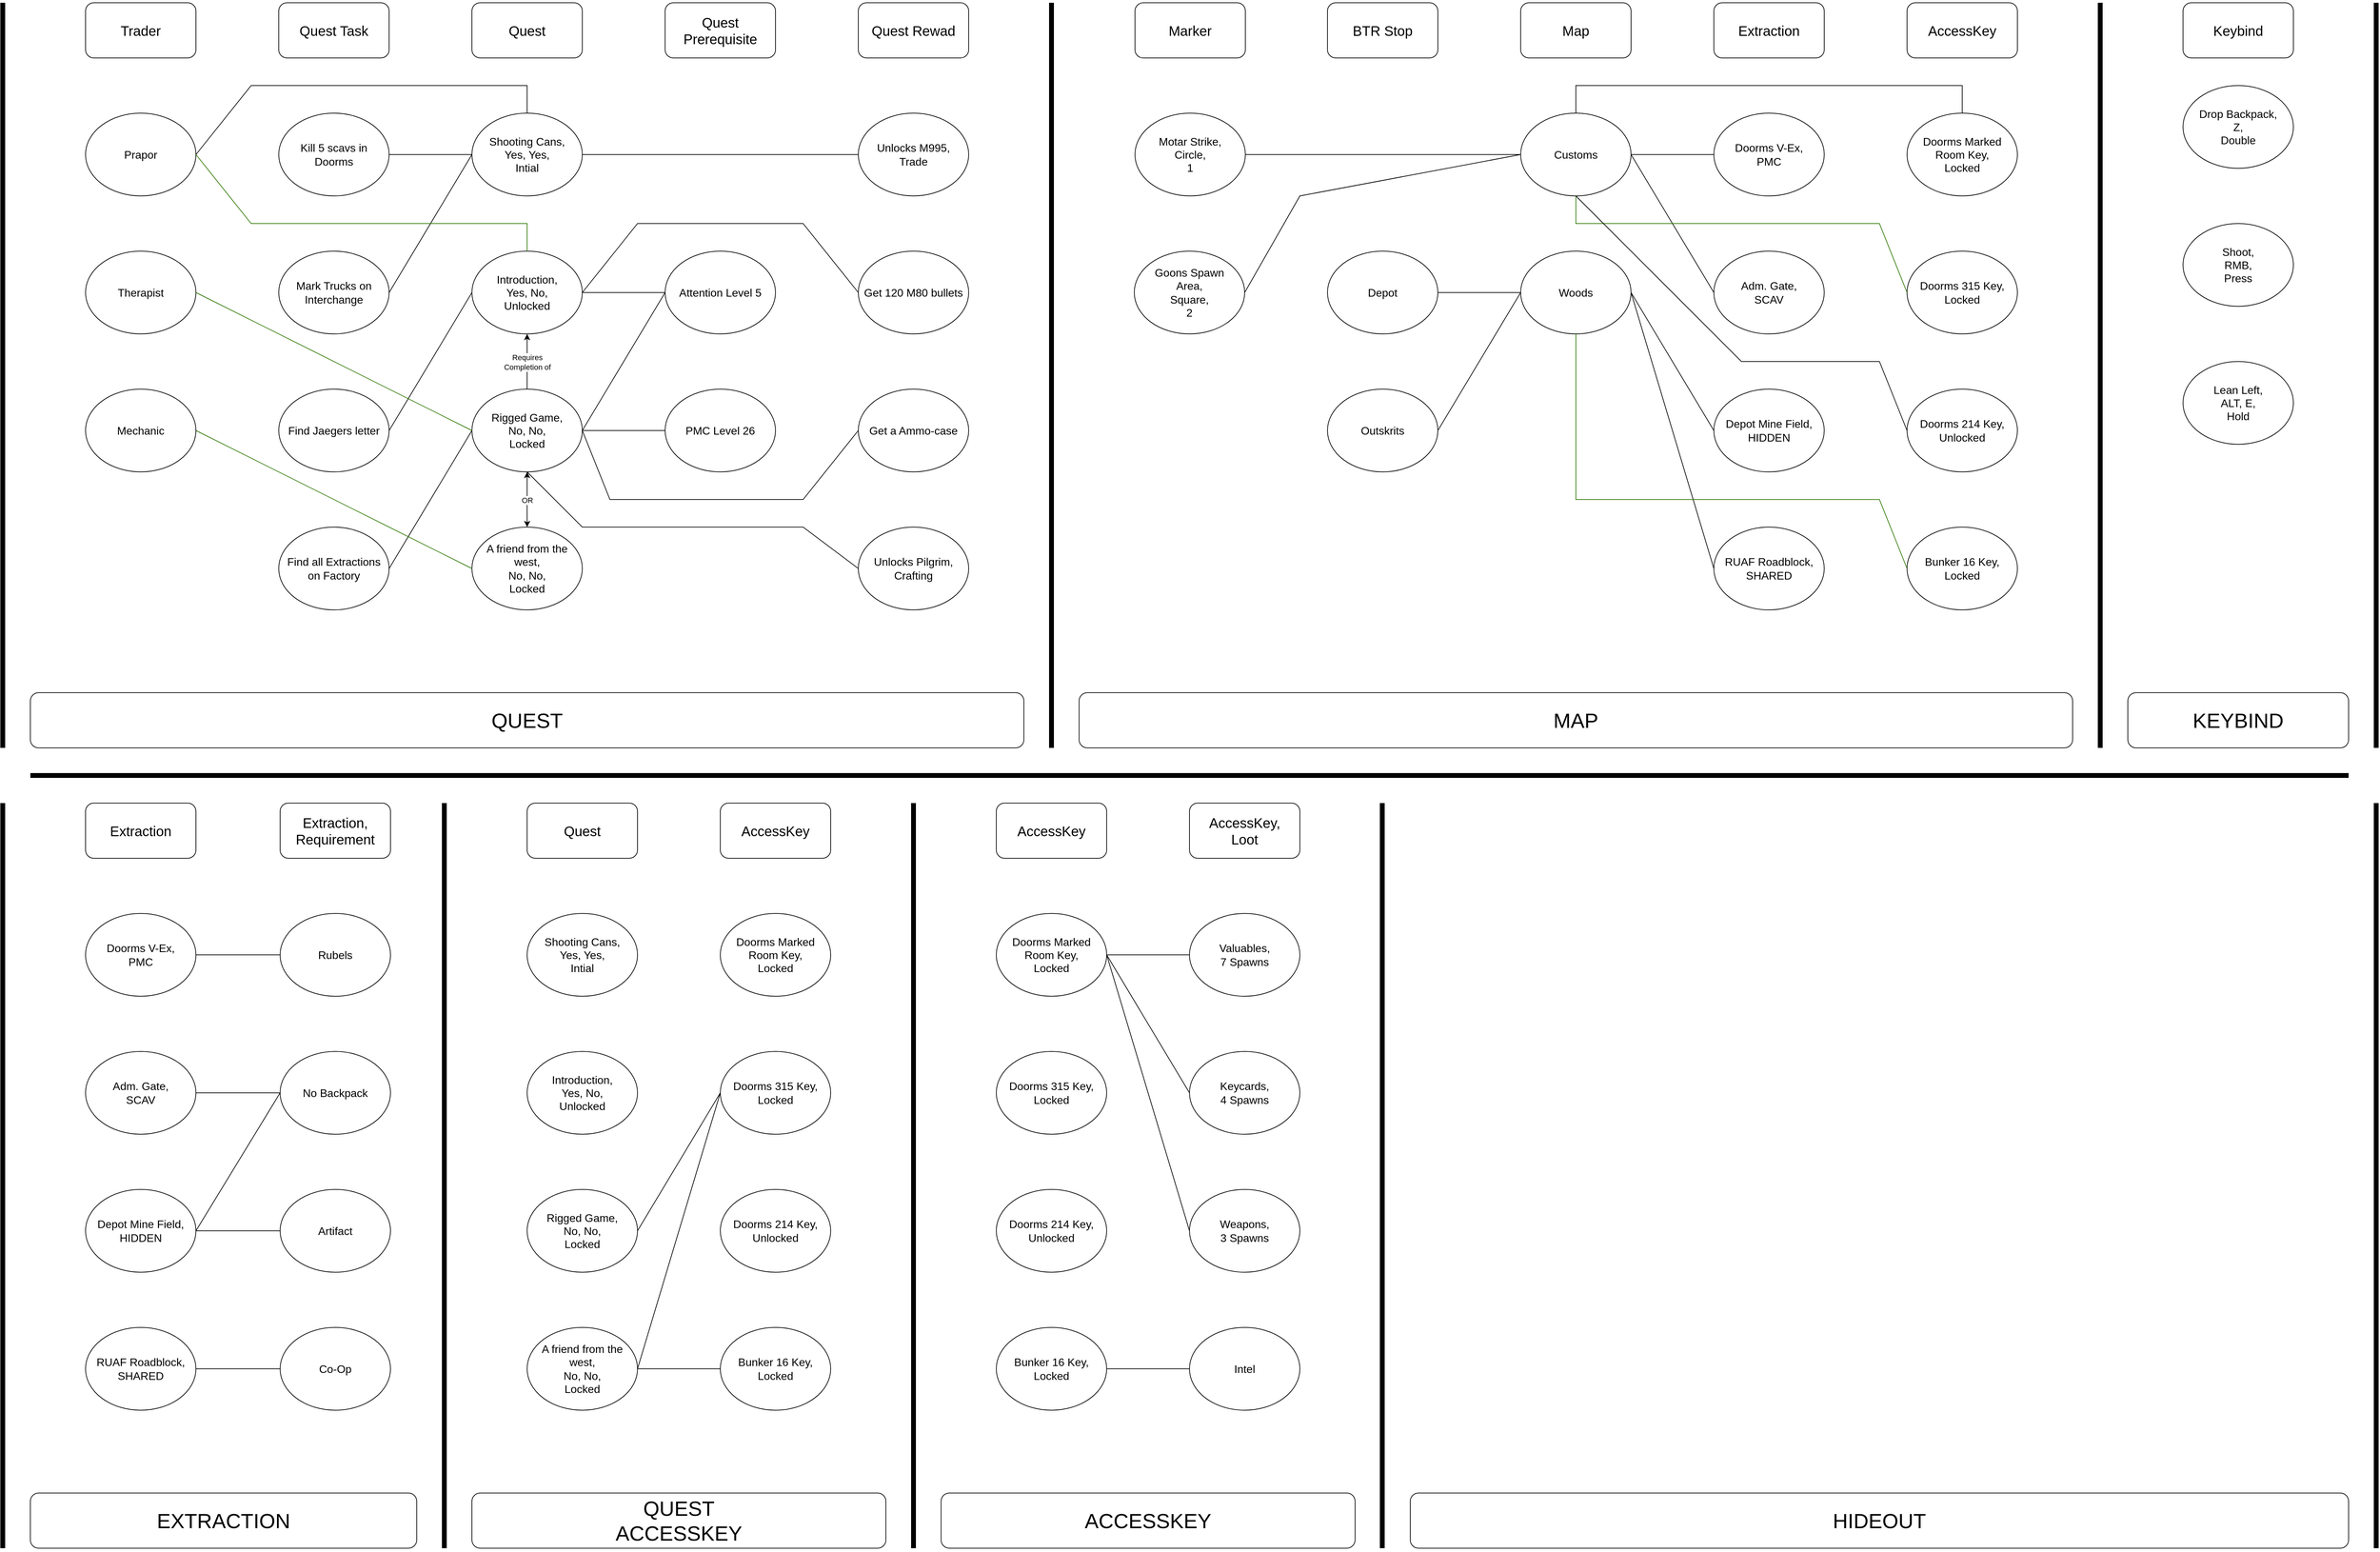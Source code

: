 <mxfile version="26.0.16" pages="4">
  <diagram name="Object Model" id="3pYfbB4rxcqh9xcf1mdR">
    <mxGraphModel dx="5219" dy="3952" grid="1" gridSize="10" guides="1" tooltips="1" connect="1" arrows="1" fold="1" page="1" pageScale="1" pageWidth="827" pageHeight="1169" math="0" shadow="0">
      <root>
        <mxCell id="0" />
        <mxCell id="1" parent="0" />
        <mxCell id="5Plw_AftQ2re015KuwXk-1" value="&lt;font style=&quot;font-size: 20px;&quot;&gt;Quest&lt;/font&gt;" style="rounded=1;whiteSpace=wrap;html=1;movable=0;resizable=0;rotatable=0;deletable=0;editable=0;locked=1;connectable=0;" vertex="1" parent="1">
          <mxGeometry x="600" y="40" width="160" height="80" as="geometry" />
        </mxCell>
        <mxCell id="5Plw_AftQ2re015KuwXk-2" value="&lt;font style=&quot;font-size: 20px;&quot;&gt;Quest Prerequisite&lt;/font&gt;" style="rounded=1;whiteSpace=wrap;html=1;movable=0;resizable=0;rotatable=0;deletable=0;editable=0;locked=1;connectable=0;" vertex="1" parent="1">
          <mxGeometry x="880" y="40" width="160" height="80" as="geometry" />
        </mxCell>
        <mxCell id="5Plw_AftQ2re015KuwXk-3" value="&lt;font style=&quot;font-size: 20px;&quot;&gt;Quest Rewad&lt;/font&gt;" style="rounded=1;whiteSpace=wrap;html=1;movable=0;resizable=0;rotatable=0;deletable=0;editable=0;locked=1;connectable=0;" vertex="1" parent="1">
          <mxGeometry x="1160" y="40" width="160" height="80" as="geometry" />
        </mxCell>
        <mxCell id="5Plw_AftQ2re015KuwXk-4" value="&lt;font style=&quot;font-size: 20px;&quot;&gt;Quest Task&lt;/font&gt;" style="rounded=1;whiteSpace=wrap;html=1;movable=0;resizable=0;rotatable=0;deletable=0;editable=0;locked=1;connectable=0;" vertex="1" parent="1">
          <mxGeometry x="320" y="40" width="160" height="80" as="geometry" />
        </mxCell>
        <mxCell id="5Plw_AftQ2re015KuwXk-5" value="&lt;font style=&quot;font-size: 16px;&quot;&gt;Shooting Cans,&lt;/font&gt;&lt;div&gt;&lt;font style=&quot;font-size: 16px;&quot;&gt;Yes, Yes,&lt;/font&gt;&lt;/div&gt;&lt;div&gt;&lt;font style=&quot;font-size: 16px;&quot;&gt;Intial&lt;/font&gt;&lt;/div&gt;" style="ellipse;whiteSpace=wrap;html=1;movable=0;resizable=0;rotatable=0;deletable=0;editable=0;locked=1;connectable=0;" vertex="1" parent="1">
          <mxGeometry x="600" y="200" width="160" height="120" as="geometry" />
        </mxCell>
        <mxCell id="5Plw_AftQ2re015KuwXk-6" value="&lt;span style=&quot;font-size: 16px;&quot;&gt;Introduction,&lt;/span&gt;&lt;div&gt;&lt;span style=&quot;font-size: 16px;&quot;&gt;Yes, No,&lt;/span&gt;&lt;/div&gt;&lt;div&gt;&lt;span style=&quot;font-size: 16px;&quot;&gt;Unlocked&lt;/span&gt;&lt;/div&gt;" style="ellipse;whiteSpace=wrap;html=1;movable=0;resizable=0;rotatable=0;deletable=0;editable=0;locked=1;connectable=0;" vertex="1" parent="1">
          <mxGeometry x="600" y="400" width="160" height="120" as="geometry" />
        </mxCell>
        <mxCell id="5Plw_AftQ2re015KuwXk-7" value="&lt;span style=&quot;font-size: 16px;&quot;&gt;PMC Level 26&lt;/span&gt;" style="ellipse;whiteSpace=wrap;html=1;movable=0;resizable=0;rotatable=0;deletable=0;editable=0;locked=1;connectable=0;" vertex="1" parent="1">
          <mxGeometry x="880" y="600" width="160" height="120" as="geometry" />
        </mxCell>
        <mxCell id="5Plw_AftQ2re015KuwXk-8" value="&lt;span style=&quot;font-size: 16px;&quot;&gt;Rigged Game,&lt;/span&gt;&lt;div&gt;&lt;span style=&quot;font-size: 16px;&quot;&gt;No, No,&lt;/span&gt;&lt;/div&gt;&lt;div&gt;&lt;span style=&quot;font-size: 16px;&quot;&gt;Locked&lt;/span&gt;&lt;/div&gt;" style="ellipse;whiteSpace=wrap;html=1;movable=0;resizable=0;rotatable=0;deletable=0;editable=0;locked=1;connectable=0;" vertex="1" parent="1">
          <mxGeometry x="600" y="600" width="160" height="120" as="geometry" />
        </mxCell>
        <mxCell id="5Plw_AftQ2re015KuwXk-9" value="&lt;span style=&quot;font-size: 16px;&quot;&gt;Attention Level 5&lt;/span&gt;" style="ellipse;whiteSpace=wrap;html=1;movable=0;resizable=0;rotatable=0;deletable=0;editable=0;locked=1;connectable=0;" vertex="1" parent="1">
          <mxGeometry x="880" y="400" width="160" height="120" as="geometry" />
        </mxCell>
        <mxCell id="5Plw_AftQ2re015KuwXk-10" value="" style="endArrow=none;html=1;rounded=0;exitX=1;exitY=0.5;exitDx=0;exitDy=0;entryX=0;entryY=0.5;entryDx=0;entryDy=0;movable=0;resizable=0;rotatable=0;deletable=0;editable=0;locked=1;connectable=0;" edge="1" parent="1" source="5Plw_AftQ2re015KuwXk-6" target="5Plw_AftQ2re015KuwXk-9">
          <mxGeometry width="50" height="50" relative="1" as="geometry">
            <mxPoint x="1030" y="490" as="sourcePoint" />
            <mxPoint x="1080" y="440" as="targetPoint" />
          </mxGeometry>
        </mxCell>
        <mxCell id="5Plw_AftQ2re015KuwXk-11" value="" style="endArrow=none;html=1;rounded=0;exitX=1;exitY=0.5;exitDx=0;exitDy=0;entryX=0;entryY=0.5;entryDx=0;entryDy=0;movable=0;resizable=0;rotatable=0;deletable=0;editable=0;locked=1;connectable=0;" edge="1" parent="1" source="5Plw_AftQ2re015KuwXk-8" target="5Plw_AftQ2re015KuwXk-9">
          <mxGeometry width="50" height="50" relative="1" as="geometry">
            <mxPoint x="1030" y="490" as="sourcePoint" />
            <mxPoint x="1080" y="440" as="targetPoint" />
          </mxGeometry>
        </mxCell>
        <mxCell id="5Plw_AftQ2re015KuwXk-12" value="" style="endArrow=none;html=1;rounded=0;entryX=1;entryY=0.5;entryDx=0;entryDy=0;exitX=0;exitY=0.5;exitDx=0;exitDy=0;movable=0;resizable=0;rotatable=0;deletable=0;editable=0;locked=1;connectable=0;" edge="1" parent="1" source="5Plw_AftQ2re015KuwXk-7" target="5Plw_AftQ2re015KuwXk-8">
          <mxGeometry width="50" height="50" relative="1" as="geometry">
            <mxPoint x="1170" y="510" as="sourcePoint" />
            <mxPoint x="1170" y="400" as="targetPoint" />
          </mxGeometry>
        </mxCell>
        <mxCell id="5Plw_AftQ2re015KuwXk-13" value="&lt;span style=&quot;font-size: 16px;&quot;&gt;Unlocks M995,&lt;/span&gt;&lt;div&gt;&lt;span style=&quot;font-size: 16px;&quot;&gt;Trade&lt;/span&gt;&lt;/div&gt;" style="ellipse;whiteSpace=wrap;html=1;movable=0;resizable=0;rotatable=0;deletable=0;editable=0;locked=1;connectable=0;" vertex="1" parent="1">
          <mxGeometry x="1160" y="200" width="160" height="120" as="geometry" />
        </mxCell>
        <mxCell id="5Plw_AftQ2re015KuwXk-14" value="&lt;span style=&quot;font-size: 16px;&quot;&gt;Get 120 M80 bullets&lt;/span&gt;" style="ellipse;whiteSpace=wrap;html=1;movable=0;resizable=0;rotatable=0;deletable=0;editable=0;locked=1;connectable=0;" vertex="1" parent="1">
          <mxGeometry x="1160" y="400" width="160" height="120" as="geometry" />
        </mxCell>
        <mxCell id="5Plw_AftQ2re015KuwXk-15" value="&lt;span style=&quot;font-size: 16px;&quot;&gt;Get a Ammo-case&lt;/span&gt;" style="ellipse;whiteSpace=wrap;html=1;movable=0;resizable=0;rotatable=0;deletable=0;editable=0;locked=1;connectable=0;" vertex="1" parent="1">
          <mxGeometry x="1160" y="600" width="160" height="120" as="geometry" />
        </mxCell>
        <mxCell id="5Plw_AftQ2re015KuwXk-16" value="" style="endArrow=none;html=1;rounded=0;exitX=1;exitY=0.5;exitDx=0;exitDy=0;entryX=0;entryY=0.5;entryDx=0;entryDy=0;movable=0;resizable=0;rotatable=0;deletable=0;editable=0;locked=1;connectable=0;" edge="1" parent="1" source="5Plw_AftQ2re015KuwXk-5" target="5Plw_AftQ2re015KuwXk-13">
          <mxGeometry width="50" height="50" relative="1" as="geometry">
            <mxPoint x="1030" y="490" as="sourcePoint" />
            <mxPoint x="1080" y="440" as="targetPoint" />
          </mxGeometry>
        </mxCell>
        <mxCell id="5Plw_AftQ2re015KuwXk-17" value="" style="endArrow=none;html=1;rounded=0;exitX=1;exitY=0.5;exitDx=0;exitDy=0;entryX=0;entryY=0.5;entryDx=0;entryDy=0;movable=0;resizable=0;rotatable=0;deletable=0;editable=0;locked=1;connectable=0;" edge="1" parent="1" source="5Plw_AftQ2re015KuwXk-6" target="5Plw_AftQ2re015KuwXk-14">
          <mxGeometry width="50" height="50" relative="1" as="geometry">
            <mxPoint x="1030" y="490" as="sourcePoint" />
            <mxPoint x="1070" y="320" as="targetPoint" />
            <Array as="points">
              <mxPoint x="840" y="360" />
              <mxPoint x="1080" y="360" />
            </Array>
          </mxGeometry>
        </mxCell>
        <mxCell id="5Plw_AftQ2re015KuwXk-18" value="" style="endArrow=none;html=1;rounded=0;exitX=1;exitY=0.5;exitDx=0;exitDy=0;entryX=0;entryY=0.5;entryDx=0;entryDy=0;movable=0;resizable=0;rotatable=0;deletable=0;editable=0;locked=1;connectable=0;" edge="1" parent="1" source="5Plw_AftQ2re015KuwXk-8" target="5Plw_AftQ2re015KuwXk-15">
          <mxGeometry width="50" height="50" relative="1" as="geometry">
            <mxPoint x="1030" y="490" as="sourcePoint" />
            <mxPoint x="1080" y="440" as="targetPoint" />
            <Array as="points">
              <mxPoint x="800" y="760" />
              <mxPoint x="1080" y="760" />
            </Array>
          </mxGeometry>
        </mxCell>
        <mxCell id="5Plw_AftQ2re015KuwXk-19" value="&lt;span style=&quot;font-size: 16px;&quot;&gt;Unlocks Pilgrim,&lt;/span&gt;&lt;div&gt;&lt;span style=&quot;font-size: 16px;&quot;&gt;Crafting&lt;/span&gt;&lt;/div&gt;" style="ellipse;whiteSpace=wrap;html=1;movable=0;resizable=0;rotatable=0;deletable=0;editable=0;locked=1;connectable=0;" vertex="1" parent="1">
          <mxGeometry x="1160" y="800" width="160" height="120" as="geometry" />
        </mxCell>
        <mxCell id="5Plw_AftQ2re015KuwXk-20" value="" style="endArrow=none;html=1;rounded=0;exitX=0.5;exitY=1;exitDx=0;exitDy=0;entryX=0;entryY=0.5;entryDx=0;entryDy=0;movable=0;resizable=0;rotatable=0;deletable=0;editable=0;locked=1;connectable=0;" edge="1" parent="1" source="5Plw_AftQ2re015KuwXk-8" target="5Plw_AftQ2re015KuwXk-19">
          <mxGeometry width="50" height="50" relative="1" as="geometry">
            <mxPoint x="1030" y="590" as="sourcePoint" />
            <mxPoint x="1080" y="540" as="targetPoint" />
            <Array as="points">
              <mxPoint x="760" y="800" />
              <mxPoint x="1080" y="800" />
            </Array>
          </mxGeometry>
        </mxCell>
        <mxCell id="5Plw_AftQ2re015KuwXk-21" value="&lt;font style=&quot;font-size: 16px;&quot;&gt;Kill 5 scavs in&lt;/font&gt;&lt;div&gt;&lt;font style=&quot;font-size: 16px;&quot;&gt;Doorms&lt;/font&gt;&lt;/div&gt;" style="ellipse;whiteSpace=wrap;html=1;movable=0;resizable=0;rotatable=0;deletable=0;editable=0;locked=1;connectable=0;" vertex="1" parent="1">
          <mxGeometry x="320" y="200" width="160" height="120" as="geometry" />
        </mxCell>
        <mxCell id="5Plw_AftQ2re015KuwXk-22" value="&lt;span style=&quot;font-size: 16px;&quot;&gt;Find all Extractions&lt;/span&gt;&lt;div&gt;&lt;span style=&quot;font-size: 16px;&quot;&gt;on Factory&lt;/span&gt;&lt;/div&gt;" style="ellipse;whiteSpace=wrap;html=1;movable=0;resizable=0;rotatable=0;deletable=0;editable=0;locked=1;connectable=0;" vertex="1" parent="1">
          <mxGeometry x="320" y="800" width="160" height="120" as="geometry" />
        </mxCell>
        <mxCell id="5Plw_AftQ2re015KuwXk-23" value="&lt;span style=&quot;font-size: 16px;&quot;&gt;Find Jaegers letter&lt;/span&gt;" style="ellipse;whiteSpace=wrap;html=1;movable=0;resizable=0;rotatable=0;deletable=0;editable=0;locked=1;connectable=0;" vertex="1" parent="1">
          <mxGeometry x="320" y="600" width="160" height="120" as="geometry" />
        </mxCell>
        <mxCell id="5Plw_AftQ2re015KuwXk-24" value="&lt;span style=&quot;font-size: 16px;&quot;&gt;Mark Trucks on&lt;/span&gt;&lt;div&gt;&lt;span style=&quot;font-size: 16px;&quot;&gt;Interchange&lt;/span&gt;&lt;/div&gt;" style="ellipse;whiteSpace=wrap;html=1;movable=0;resizable=0;rotatable=0;deletable=0;editable=0;locked=1;connectable=0;" vertex="1" parent="1">
          <mxGeometry x="320" y="400" width="160" height="120" as="geometry" />
        </mxCell>
        <mxCell id="5Plw_AftQ2re015KuwXk-25" value="" style="endArrow=none;html=1;rounded=0;exitX=1;exitY=0.5;exitDx=0;exitDy=0;entryX=0;entryY=0.5;entryDx=0;entryDy=0;movable=0;resizable=0;rotatable=0;deletable=0;editable=0;locked=1;connectable=0;" edge="1" parent="1" source="5Plw_AftQ2re015KuwXk-21" target="5Plw_AftQ2re015KuwXk-5">
          <mxGeometry width="50" height="50" relative="1" as="geometry">
            <mxPoint x="670" y="660" as="sourcePoint" />
            <mxPoint x="720" y="610" as="targetPoint" />
          </mxGeometry>
        </mxCell>
        <mxCell id="5Plw_AftQ2re015KuwXk-26" value="" style="endArrow=none;html=1;rounded=0;exitX=0;exitY=0.5;exitDx=0;exitDy=0;entryX=1;entryY=0.5;entryDx=0;entryDy=0;movable=0;resizable=0;rotatable=0;deletable=0;editable=0;locked=1;connectable=0;" edge="1" parent="1" source="5Plw_AftQ2re015KuwXk-5" target="5Plw_AftQ2re015KuwXk-24">
          <mxGeometry width="50" height="50" relative="1" as="geometry">
            <mxPoint x="500" y="770" as="sourcePoint" />
            <mxPoint x="720" y="610" as="targetPoint" />
          </mxGeometry>
        </mxCell>
        <mxCell id="5Plw_AftQ2re015KuwXk-27" value="" style="endArrow=none;html=1;rounded=0;entryX=0;entryY=0.5;entryDx=0;entryDy=0;exitX=1;exitY=0.5;exitDx=0;exitDy=0;movable=0;resizable=0;rotatable=0;deletable=0;editable=0;locked=1;connectable=0;" edge="1" parent="1" source="5Plw_AftQ2re015KuwXk-23" target="5Plw_AftQ2re015KuwXk-6">
          <mxGeometry width="50" height="50" relative="1" as="geometry">
            <mxPoint x="670" y="660" as="sourcePoint" />
            <mxPoint x="720" y="610" as="targetPoint" />
          </mxGeometry>
        </mxCell>
        <mxCell id="5Plw_AftQ2re015KuwXk-28" value="" style="endArrow=none;html=1;rounded=0;entryX=0;entryY=0.5;entryDx=0;entryDy=0;exitX=1;exitY=0.5;exitDx=0;exitDy=0;movable=0;resizable=0;rotatable=0;deletable=0;editable=0;locked=1;connectable=0;" edge="1" parent="1" source="5Plw_AftQ2re015KuwXk-22" target="5Plw_AftQ2re015KuwXk-8">
          <mxGeometry width="50" height="50" relative="1" as="geometry">
            <mxPoint x="670" y="660" as="sourcePoint" />
            <mxPoint x="720" y="610" as="targetPoint" />
          </mxGeometry>
        </mxCell>
        <mxCell id="5Plw_AftQ2re015KuwXk-29" value="&lt;font style=&quot;font-size: 20px;&quot;&gt;Marker&lt;/font&gt;" style="rounded=1;whiteSpace=wrap;html=1;movable=0;resizable=0;rotatable=0;deletable=0;editable=0;locked=1;connectable=0;" vertex="1" parent="1">
          <mxGeometry x="1561" y="40" width="160" height="80" as="geometry" />
        </mxCell>
        <mxCell id="5Plw_AftQ2re015KuwXk-30" value="" style="endArrow=none;html=1;rounded=0;strokeWidth=7;movable=0;resizable=0;rotatable=0;deletable=0;editable=0;locked=1;connectable=0;" edge="1" parent="1">
          <mxGeometry width="50" height="50" relative="1" as="geometry">
            <mxPoint x="1440" y="1120" as="sourcePoint" />
            <mxPoint x="1440" y="40" as="targetPoint" />
          </mxGeometry>
        </mxCell>
        <mxCell id="5Plw_AftQ2re015KuwXk-31" value="&lt;font style=&quot;font-size: 20px;&quot;&gt;Trader&lt;/font&gt;" style="rounded=1;whiteSpace=wrap;html=1;movable=0;resizable=0;rotatable=0;deletable=0;editable=0;locked=1;connectable=0;" vertex="1" parent="1">
          <mxGeometry x="40" y="40" width="160" height="80" as="geometry" />
        </mxCell>
        <mxCell id="5Plw_AftQ2re015KuwXk-32" value="&lt;span style=&quot;font-size: 16px;&quot;&gt;Prapor&lt;/span&gt;" style="ellipse;whiteSpace=wrap;html=1;movable=0;resizable=0;rotatable=0;deletable=0;editable=0;locked=1;connectable=0;" vertex="1" parent="1">
          <mxGeometry x="40" y="200" width="160" height="120" as="geometry" />
        </mxCell>
        <mxCell id="5Plw_AftQ2re015KuwXk-33" value="&lt;span style=&quot;font-size: 16px;&quot;&gt;Therapist&lt;/span&gt;" style="ellipse;whiteSpace=wrap;html=1;movable=0;resizable=0;rotatable=0;deletable=0;editable=0;locked=1;connectable=0;" vertex="1" parent="1">
          <mxGeometry x="40" y="400" width="160" height="120" as="geometry" />
        </mxCell>
        <mxCell id="5Plw_AftQ2re015KuwXk-34" value="" style="endArrow=none;html=1;rounded=0;exitX=1;exitY=0.5;exitDx=0;exitDy=0;entryX=0.5;entryY=0;entryDx=0;entryDy=0;movable=0;resizable=0;rotatable=0;deletable=0;editable=0;locked=1;connectable=0;" edge="1" parent="1" source="5Plw_AftQ2re015KuwXk-32" target="5Plw_AftQ2re015KuwXk-5">
          <mxGeometry width="50" height="50" relative="1" as="geometry">
            <mxPoint x="610" y="560" as="sourcePoint" />
            <mxPoint x="660" y="510" as="targetPoint" />
            <Array as="points">
              <mxPoint x="280" y="160" />
              <mxPoint x="680" y="160" />
            </Array>
          </mxGeometry>
        </mxCell>
        <mxCell id="5Plw_AftQ2re015KuwXk-35" value="" style="endArrow=none;html=1;rounded=0;exitX=1;exitY=0.5;exitDx=0;exitDy=0;entryX=0.5;entryY=0;entryDx=0;entryDy=0;fillColor=#60a917;strokeColor=#2D7600;movable=0;resizable=0;rotatable=0;deletable=0;editable=0;locked=1;connectable=0;" edge="1" parent="1" source="5Plw_AftQ2re015KuwXk-32" target="5Plw_AftQ2re015KuwXk-6">
          <mxGeometry width="50" height="50" relative="1" as="geometry">
            <mxPoint x="580" y="530" as="sourcePoint" />
            <mxPoint x="630" y="480" as="targetPoint" />
            <Array as="points">
              <mxPoint x="280" y="360" />
              <mxPoint x="680" y="360" />
            </Array>
          </mxGeometry>
        </mxCell>
        <mxCell id="5Plw_AftQ2re015KuwXk-36" value="" style="endArrow=none;html=1;rounded=0;exitX=1;exitY=0.5;exitDx=0;exitDy=0;entryX=0;entryY=0.5;entryDx=0;entryDy=0;fillColor=#60a917;strokeColor=#2D7600;movable=0;resizable=0;rotatable=0;deletable=0;editable=0;locked=1;connectable=0;" edge="1" parent="1" source="5Plw_AftQ2re015KuwXk-33" target="5Plw_AftQ2re015KuwXk-8">
          <mxGeometry width="50" height="50" relative="1" as="geometry">
            <mxPoint x="580" y="530" as="sourcePoint" />
            <mxPoint x="630" y="480" as="targetPoint" />
          </mxGeometry>
        </mxCell>
        <mxCell id="5Plw_AftQ2re015KuwXk-37" value="&lt;font style=&quot;font-size: 20px;&quot;&gt;BTR Stop&lt;/font&gt;" style="rounded=1;whiteSpace=wrap;html=1;movable=0;resizable=0;rotatable=0;deletable=0;editable=0;locked=1;connectable=0;" vertex="1" parent="1">
          <mxGeometry x="1840" y="40" width="160" height="80" as="geometry" />
        </mxCell>
        <mxCell id="5Plw_AftQ2re015KuwXk-38" value="&lt;span style=&quot;font-size: 20px;&quot;&gt;AccessKey&lt;/span&gt;" style="rounded=1;whiteSpace=wrap;html=1;movable=0;resizable=0;rotatable=0;deletable=0;editable=0;locked=1;connectable=0;" vertex="1" parent="1">
          <mxGeometry x="2680" y="40" width="160" height="80" as="geometry" />
        </mxCell>
        <mxCell id="5Plw_AftQ2re015KuwXk-39" value="&lt;span style=&quot;font-size: 20px;&quot;&gt;Extraction&lt;/span&gt;" style="rounded=1;whiteSpace=wrap;html=1;movable=0;resizable=0;rotatable=0;deletable=0;editable=0;locked=1;connectable=0;" vertex="1" parent="1">
          <mxGeometry x="2400" y="40" width="160" height="80" as="geometry" />
        </mxCell>
        <mxCell id="5Plw_AftQ2re015KuwXk-40" value="&lt;span style=&quot;font-size: 20px;&quot;&gt;Map&lt;/span&gt;" style="rounded=1;whiteSpace=wrap;html=1;movable=0;resizable=0;rotatable=0;deletable=0;editable=0;locked=1;connectable=0;" vertex="1" parent="1">
          <mxGeometry x="2120" y="40" width="160" height="80" as="geometry" />
        </mxCell>
        <mxCell id="5Plw_AftQ2re015KuwXk-41" value="&lt;span style=&quot;font-size: 16px;&quot;&gt;Customs&lt;/span&gt;" style="ellipse;whiteSpace=wrap;html=1;movable=0;resizable=0;rotatable=0;deletable=0;editable=0;locked=1;connectable=0;" vertex="1" parent="1">
          <mxGeometry x="2120" y="200" width="160" height="120" as="geometry" />
        </mxCell>
        <mxCell id="5Plw_AftQ2re015KuwXk-42" value="&lt;span style=&quot;font-size: 16px;&quot;&gt;Woods&lt;/span&gt;" style="ellipse;whiteSpace=wrap;html=1;movable=0;resizable=0;rotatable=0;deletable=0;editable=0;locked=1;connectable=0;" vertex="1" parent="1">
          <mxGeometry x="2120" y="400" width="160" height="120" as="geometry" />
        </mxCell>
        <mxCell id="5Plw_AftQ2re015KuwXk-44" value="&lt;span style=&quot;font-size: 16px;&quot;&gt;Depot&lt;/span&gt;" style="ellipse;whiteSpace=wrap;html=1;movable=0;resizable=0;rotatable=0;deletable=0;editable=0;locked=1;connectable=0;" vertex="1" parent="1">
          <mxGeometry x="1840" y="400" width="160" height="120" as="geometry" />
        </mxCell>
        <mxCell id="5Plw_AftQ2re015KuwXk-46" value="&lt;span style=&quot;font-size: 16px;&quot;&gt;Outskrits&lt;/span&gt;" style="ellipse;whiteSpace=wrap;html=1;movable=0;resizable=0;rotatable=0;deletable=0;editable=0;locked=1;connectable=0;" vertex="1" parent="1">
          <mxGeometry x="1840" y="600" width="160" height="120" as="geometry" />
        </mxCell>
        <mxCell id="5Plw_AftQ2re015KuwXk-48" value="" style="endArrow=none;html=1;rounded=0;entryX=0;entryY=0.5;entryDx=0;entryDy=0;exitX=1;exitY=0.5;exitDx=0;exitDy=0;movable=0;resizable=0;rotatable=0;deletable=0;editable=0;locked=1;connectable=0;" edge="1" parent="1" source="5Plw_AftQ2re015KuwXk-44" target="5Plw_AftQ2re015KuwXk-42">
          <mxGeometry width="50" height="50" relative="1" as="geometry">
            <mxPoint x="2030" y="500" as="sourcePoint" />
            <mxPoint x="2080" y="450" as="targetPoint" />
          </mxGeometry>
        </mxCell>
        <mxCell id="5Plw_AftQ2re015KuwXk-49" value="" style="endArrow=none;html=1;rounded=0;entryX=0;entryY=0.5;entryDx=0;entryDy=0;exitX=1;exitY=0.5;exitDx=0;exitDy=0;movable=0;resizable=0;rotatable=0;deletable=0;editable=0;locked=1;connectable=0;" edge="1" parent="1" source="5Plw_AftQ2re015KuwXk-46" target="5Plw_AftQ2re015KuwXk-42">
          <mxGeometry width="50" height="50" relative="1" as="geometry">
            <mxPoint x="2030" y="500" as="sourcePoint" />
            <mxPoint x="2080" y="450" as="targetPoint" />
          </mxGeometry>
        </mxCell>
        <mxCell id="5Plw_AftQ2re015KuwXk-50" value="&lt;span style=&quot;font-size: 16px;&quot;&gt;Motar Strike,&lt;/span&gt;&lt;div&gt;&lt;span style=&quot;font-size: 16px;&quot;&gt;Circle,&lt;/span&gt;&lt;/div&gt;&lt;div&gt;&lt;span style=&quot;font-size: 16px;&quot;&gt;1&lt;/span&gt;&lt;/div&gt;" style="ellipse;whiteSpace=wrap;html=1;movable=0;resizable=0;rotatable=0;deletable=0;editable=0;locked=1;connectable=0;" vertex="1" parent="1">
          <mxGeometry x="1561" y="200" width="160" height="120" as="geometry" />
        </mxCell>
        <mxCell id="5Plw_AftQ2re015KuwXk-51" value="" style="endArrow=none;html=1;rounded=0;exitX=1;exitY=0.5;exitDx=0;exitDy=0;entryX=0;entryY=0.5;entryDx=0;entryDy=0;movable=0;resizable=0;rotatable=0;deletable=0;editable=0;locked=1;connectable=0;" edge="1" parent="1" source="5Plw_AftQ2re015KuwXk-50" target="5Plw_AftQ2re015KuwXk-41">
          <mxGeometry width="50" height="50" relative="1" as="geometry">
            <mxPoint x="2030" y="500" as="sourcePoint" />
            <mxPoint x="2080" y="450" as="targetPoint" />
          </mxGeometry>
        </mxCell>
        <mxCell id="5Plw_AftQ2re015KuwXk-52" value="&lt;span style=&quot;font-size: 16px;&quot;&gt;Goons Spawn&lt;/span&gt;&lt;div&gt;&lt;span style=&quot;font-size: 16px;&quot;&gt;Area,&lt;/span&gt;&lt;/div&gt;&lt;div&gt;&lt;span style=&quot;font-size: 16px;&quot;&gt;Square,&lt;/span&gt;&lt;/div&gt;&lt;div&gt;&lt;span style=&quot;font-size: 16px;&quot;&gt;2&lt;/span&gt;&lt;/div&gt;" style="ellipse;whiteSpace=wrap;html=1;movable=0;resizable=0;rotatable=0;deletable=0;editable=0;locked=1;connectable=0;" vertex="1" parent="1">
          <mxGeometry x="1560" y="400" width="160" height="120" as="geometry" />
        </mxCell>
        <mxCell id="5Plw_AftQ2re015KuwXk-53" value="" style="endArrow=none;html=1;rounded=0;exitX=1;exitY=0.5;exitDx=0;exitDy=0;entryX=0;entryY=0.5;entryDx=0;entryDy=0;movable=0;resizable=0;rotatable=0;deletable=0;editable=0;locked=1;connectable=0;" edge="1" parent="1" source="5Plw_AftQ2re015KuwXk-52" target="5Plw_AftQ2re015KuwXk-41">
          <mxGeometry width="50" height="50" relative="1" as="geometry">
            <mxPoint x="2030" y="500" as="sourcePoint" />
            <mxPoint x="2080" y="450" as="targetPoint" />
            <Array as="points">
              <mxPoint x="1800" y="320" />
            </Array>
          </mxGeometry>
        </mxCell>
        <mxCell id="5Plw_AftQ2re015KuwXk-54" value="&lt;span style=&quot;font-size: 16px;&quot;&gt;Doorms V-Ex,&lt;/span&gt;&lt;div&gt;&lt;span style=&quot;font-size: 16px;&quot;&gt;PMC&lt;/span&gt;&lt;/div&gt;" style="ellipse;whiteSpace=wrap;html=1;movable=0;resizable=0;rotatable=0;deletable=0;editable=0;locked=1;connectable=0;" vertex="1" parent="1">
          <mxGeometry x="2400" y="200" width="160" height="120" as="geometry" />
        </mxCell>
        <mxCell id="5Plw_AftQ2re015KuwXk-55" value="&lt;span style=&quot;font-size: 16px;&quot;&gt;Adm. Gate,&lt;/span&gt;&lt;div&gt;&lt;span style=&quot;font-size: 16px;&quot;&gt;SCAV&lt;/span&gt;&lt;/div&gt;" style="ellipse;whiteSpace=wrap;html=1;movable=0;resizable=0;rotatable=0;deletable=0;editable=0;locked=1;connectable=0;" vertex="1" parent="1">
          <mxGeometry x="2400" y="400" width="160" height="120" as="geometry" />
        </mxCell>
        <mxCell id="5Plw_AftQ2re015KuwXk-56" value="&lt;span style=&quot;font-size: 16px;&quot;&gt;Depot Mine Field,&lt;/span&gt;&lt;div&gt;&lt;span style=&quot;font-size: 16px;&quot;&gt;HIDDEN&lt;/span&gt;&lt;/div&gt;" style="ellipse;whiteSpace=wrap;html=1;movable=0;resizable=0;rotatable=0;deletable=0;editable=0;locked=1;connectable=0;" vertex="1" parent="1">
          <mxGeometry x="2400" y="600" width="160" height="120" as="geometry" />
        </mxCell>
        <mxCell id="5Plw_AftQ2re015KuwXk-57" value="" style="endArrow=none;html=1;rounded=0;exitX=1;exitY=0.5;exitDx=0;exitDy=0;entryX=0;entryY=0.5;entryDx=0;entryDy=0;movable=0;resizable=0;rotatable=0;deletable=0;editable=0;locked=1;connectable=0;" edge="1" parent="1" source="5Plw_AftQ2re015KuwXk-41" target="5Plw_AftQ2re015KuwXk-54">
          <mxGeometry width="50" height="50" relative="1" as="geometry">
            <mxPoint x="2440" y="480" as="sourcePoint" />
            <mxPoint x="2490" y="430" as="targetPoint" />
          </mxGeometry>
        </mxCell>
        <mxCell id="5Plw_AftQ2re015KuwXk-58" value="" style="endArrow=none;html=1;rounded=0;exitX=1;exitY=0.5;exitDx=0;exitDy=0;entryX=0;entryY=0.5;entryDx=0;entryDy=0;movable=0;resizable=0;rotatable=0;deletable=0;editable=0;locked=1;connectable=0;" edge="1" parent="1" source="5Plw_AftQ2re015KuwXk-41" target="5Plw_AftQ2re015KuwXk-55">
          <mxGeometry width="50" height="50" relative="1" as="geometry">
            <mxPoint x="2440" y="480" as="sourcePoint" />
            <mxPoint x="2490" y="430" as="targetPoint" />
          </mxGeometry>
        </mxCell>
        <mxCell id="5Plw_AftQ2re015KuwXk-59" value="" style="endArrow=none;html=1;rounded=0;exitX=1;exitY=0.5;exitDx=0;exitDy=0;entryX=0;entryY=0.5;entryDx=0;entryDy=0;movable=0;resizable=0;rotatable=0;deletable=0;editable=0;locked=1;connectable=0;" edge="1" parent="1" source="5Plw_AftQ2re015KuwXk-42" target="5Plw_AftQ2re015KuwXk-56">
          <mxGeometry width="50" height="50" relative="1" as="geometry">
            <mxPoint x="2440" y="480" as="sourcePoint" />
            <mxPoint x="2490" y="430" as="targetPoint" />
          </mxGeometry>
        </mxCell>
        <mxCell id="5Plw_AftQ2re015KuwXk-60" value="&lt;span style=&quot;font-size: 16px;&quot;&gt;RUAF Roadblock,&lt;/span&gt;&lt;div&gt;&lt;span style=&quot;font-size: 16px;&quot;&gt;SHARED&lt;/span&gt;&lt;/div&gt;" style="ellipse;whiteSpace=wrap;html=1;movable=0;resizable=0;rotatable=0;deletable=0;editable=0;locked=1;connectable=0;" vertex="1" parent="1">
          <mxGeometry x="2400" y="800" width="160" height="120" as="geometry" />
        </mxCell>
        <mxCell id="5Plw_AftQ2re015KuwXk-61" value="" style="endArrow=none;html=1;rounded=0;exitX=1;exitY=0.5;exitDx=0;exitDy=0;entryX=0;entryY=0.5;entryDx=0;entryDy=0;movable=0;resizable=0;rotatable=0;deletable=0;editable=0;locked=1;connectable=0;" edge="1" parent="1" source="5Plw_AftQ2re015KuwXk-42" target="5Plw_AftQ2re015KuwXk-60">
          <mxGeometry width="50" height="50" relative="1" as="geometry">
            <mxPoint x="2440" y="480" as="sourcePoint" />
            <mxPoint x="2490" y="430" as="targetPoint" />
          </mxGeometry>
        </mxCell>
        <mxCell id="5Plw_AftQ2re015KuwXk-62" value="&lt;span style=&quot;font-size: 16px;&quot;&gt;Doorms Marked Room Key,&lt;/span&gt;&lt;div&gt;&lt;span style=&quot;font-size: 16px;&quot;&gt;Locked&lt;/span&gt;&lt;/div&gt;" style="ellipse;whiteSpace=wrap;html=1;movable=0;resizable=0;rotatable=0;deletable=0;editable=0;locked=1;connectable=0;" vertex="1" parent="1">
          <mxGeometry x="2680" y="200" width="160" height="120" as="geometry" />
        </mxCell>
        <mxCell id="5Plw_AftQ2re015KuwXk-63" value="" style="endArrow=none;html=1;rounded=0;exitX=0.5;exitY=0;exitDx=0;exitDy=0;entryX=0.5;entryY=0;entryDx=0;entryDy=0;movable=0;resizable=0;rotatable=0;deletable=0;editable=0;locked=1;connectable=0;" edge="1" parent="1" source="5Plw_AftQ2re015KuwXk-41" target="5Plw_AftQ2re015KuwXk-62">
          <mxGeometry width="50" height="50" relative="1" as="geometry">
            <mxPoint x="2830" y="450" as="sourcePoint" />
            <mxPoint x="2880" y="400" as="targetPoint" />
            <Array as="points">
              <mxPoint x="2200" y="160" />
              <mxPoint x="2760" y="160" />
            </Array>
          </mxGeometry>
        </mxCell>
        <mxCell id="5Plw_AftQ2re015KuwXk-64" value="&lt;span style=&quot;font-size: 16px;&quot;&gt;Doorms 315 Key,&lt;/span&gt;&lt;div&gt;&lt;span style=&quot;font-size: 16px;&quot;&gt;Locked&lt;/span&gt;&lt;/div&gt;" style="ellipse;whiteSpace=wrap;html=1;movable=0;resizable=0;rotatable=0;deletable=0;editable=0;locked=1;connectable=0;" vertex="1" parent="1">
          <mxGeometry x="2680" y="400" width="160" height="120" as="geometry" />
        </mxCell>
        <mxCell id="5Plw_AftQ2re015KuwXk-65" value="" style="endArrow=none;html=1;rounded=0;exitX=0;exitY=0.5;exitDx=0;exitDy=0;entryX=0.5;entryY=1;entryDx=0;entryDy=0;fillColor=#60a917;strokeColor=#2D7600;movable=0;resizable=0;rotatable=0;deletable=0;editable=0;locked=1;connectable=0;" edge="1" parent="1" source="5Plw_AftQ2re015KuwXk-64" target="5Plw_AftQ2re015KuwXk-41">
          <mxGeometry width="50" height="50" relative="1" as="geometry">
            <mxPoint x="2830" y="450" as="sourcePoint" />
            <mxPoint x="2880" y="400" as="targetPoint" />
            <Array as="points">
              <mxPoint x="2640" y="360" />
              <mxPoint x="2430" y="360" />
              <mxPoint x="2200" y="360" />
            </Array>
          </mxGeometry>
        </mxCell>
        <mxCell id="5Plw_AftQ2re015KuwXk-66" value="&lt;span style=&quot;font-size: 16px;&quot;&gt;Bunker 16 Key,&lt;/span&gt;&lt;div&gt;&lt;span style=&quot;font-size: 16px;&quot;&gt;Locked&lt;/span&gt;&lt;/div&gt;" style="ellipse;whiteSpace=wrap;html=1;movable=0;resizable=0;rotatable=0;deletable=0;editable=0;locked=1;connectable=0;" vertex="1" parent="1">
          <mxGeometry x="2680" y="800" width="160" height="120" as="geometry" />
        </mxCell>
        <mxCell id="5Plw_AftQ2re015KuwXk-67" value="" style="endArrow=none;html=1;rounded=0;exitX=0.5;exitY=1;exitDx=0;exitDy=0;entryX=0;entryY=0.5;entryDx=0;entryDy=0;fillColor=#60a917;strokeColor=#2D7600;movable=0;resizable=0;rotatable=0;deletable=0;editable=0;locked=1;connectable=0;" edge="1" parent="1" source="5Plw_AftQ2re015KuwXk-42" target="5Plw_AftQ2re015KuwXk-66">
          <mxGeometry width="50" height="50" relative="1" as="geometry">
            <mxPoint x="2330" y="590" as="sourcePoint" />
            <mxPoint x="2380" y="540" as="targetPoint" />
            <Array as="points">
              <mxPoint x="2200" y="760" />
              <mxPoint x="2640" y="760" />
            </Array>
          </mxGeometry>
        </mxCell>
        <mxCell id="5Plw_AftQ2re015KuwXk-78" value="&lt;span style=&quot;font-size: 16px;&quot;&gt;Doorms 214 Key,&lt;/span&gt;&lt;div&gt;&lt;span style=&quot;font-size: 16px;&quot;&gt;Unlocked&lt;/span&gt;&lt;/div&gt;" style="ellipse;whiteSpace=wrap;html=1;movable=0;resizable=0;rotatable=0;deletable=0;editable=0;locked=1;connectable=0;" vertex="1" parent="1">
          <mxGeometry x="2680" y="600" width="160" height="120" as="geometry" />
        </mxCell>
        <mxCell id="5Plw_AftQ2re015KuwXk-79" value="" style="endArrow=none;html=1;rounded=0;entryX=0.5;entryY=1;entryDx=0;entryDy=0;exitX=0;exitY=0.5;exitDx=0;exitDy=0;movable=0;resizable=0;rotatable=0;deletable=0;editable=0;locked=1;connectable=0;" edge="1" parent="1" source="5Plw_AftQ2re015KuwXk-78" target="5Plw_AftQ2re015KuwXk-41">
          <mxGeometry width="50" height="50" relative="1" as="geometry">
            <mxPoint x="2420" y="660" as="sourcePoint" />
            <mxPoint x="2470" y="610" as="targetPoint" />
            <Array as="points">
              <mxPoint x="2640" y="560" />
              <mxPoint x="2440" y="560" />
            </Array>
          </mxGeometry>
        </mxCell>
        <mxCell id="5Plw_AftQ2re015KuwXk-81" value="&lt;span style=&quot;font-size: 20px;&quot;&gt;Extraction&lt;/span&gt;" style="rounded=1;whiteSpace=wrap;html=1;movable=0;resizable=0;rotatable=0;deletable=0;editable=0;locked=1;connectable=0;" vertex="1" parent="1">
          <mxGeometry x="40" y="1200" width="160" height="80" as="geometry" />
        </mxCell>
        <mxCell id="5Plw_AftQ2re015KuwXk-82" value="&lt;span style=&quot;font-size: 16px;&quot;&gt;Doorms V-Ex,&lt;/span&gt;&lt;div&gt;&lt;span style=&quot;font-size: 16px;&quot;&gt;PMC&lt;/span&gt;&lt;/div&gt;" style="ellipse;whiteSpace=wrap;html=1;movable=0;resizable=0;rotatable=0;deletable=0;editable=0;locked=1;connectable=0;" vertex="1" parent="1">
          <mxGeometry x="40" y="1360" width="160" height="120" as="geometry" />
        </mxCell>
        <mxCell id="5Plw_AftQ2re015KuwXk-83" value="&lt;span style=&quot;font-size: 16px;&quot;&gt;Adm. Gate,&lt;/span&gt;&lt;div&gt;&lt;span style=&quot;font-size: 16px;&quot;&gt;SCAV&lt;/span&gt;&lt;/div&gt;" style="ellipse;whiteSpace=wrap;html=1;movable=0;resizable=0;rotatable=0;deletable=0;editable=0;locked=1;connectable=0;" vertex="1" parent="1">
          <mxGeometry x="40" y="1560" width="160" height="120" as="geometry" />
        </mxCell>
        <mxCell id="5Plw_AftQ2re015KuwXk-84" value="&lt;span style=&quot;font-size: 16px;&quot;&gt;Depot Mine Field,&lt;/span&gt;&lt;div&gt;&lt;span style=&quot;font-size: 16px;&quot;&gt;HIDDEN&lt;/span&gt;&lt;/div&gt;" style="ellipse;whiteSpace=wrap;html=1;movable=0;resizable=0;rotatable=0;deletable=0;editable=0;locked=1;connectable=0;" vertex="1" parent="1">
          <mxGeometry x="40" y="1760" width="160" height="120" as="geometry" />
        </mxCell>
        <mxCell id="5Plw_AftQ2re015KuwXk-85" value="&lt;span style=&quot;font-size: 16px;&quot;&gt;RUAF Roadblock,&lt;/span&gt;&lt;div&gt;&lt;span style=&quot;font-size: 16px;&quot;&gt;SHARED&lt;/span&gt;&lt;/div&gt;" style="ellipse;whiteSpace=wrap;html=1;movable=0;resizable=0;rotatable=0;deletable=0;editable=0;locked=1;connectable=0;" vertex="1" parent="1">
          <mxGeometry x="40" y="1960" width="160" height="120" as="geometry" />
        </mxCell>
        <mxCell id="5Plw_AftQ2re015KuwXk-86" value="&lt;span style=&quot;font-size: 20px;&quot;&gt;Extraction,&lt;/span&gt;&lt;div&gt;&lt;span style=&quot;font-size: 20px;&quot;&gt;Requirement&lt;/span&gt;&lt;/div&gt;" style="rounded=1;whiteSpace=wrap;html=1;movable=0;resizable=0;rotatable=0;deletable=0;editable=0;locked=1;connectable=0;" vertex="1" parent="1">
          <mxGeometry x="322" y="1200" width="160" height="80" as="geometry" />
        </mxCell>
        <mxCell id="5Plw_AftQ2re015KuwXk-87" value="&lt;span style=&quot;font-size: 16px;&quot;&gt;Rubels&lt;/span&gt;" style="ellipse;whiteSpace=wrap;html=1;movable=0;resizable=0;rotatable=0;deletable=0;editable=0;locked=1;connectable=0;" vertex="1" parent="1">
          <mxGeometry x="322" y="1360" width="160" height="120" as="geometry" />
        </mxCell>
        <mxCell id="5Plw_AftQ2re015KuwXk-88" value="&lt;span style=&quot;font-size: 16px;&quot;&gt;Artifact&lt;/span&gt;" style="ellipse;whiteSpace=wrap;html=1;movable=0;resizable=0;rotatable=0;deletable=0;editable=0;locked=1;connectable=0;" vertex="1" parent="1">
          <mxGeometry x="322" y="1760" width="160" height="120" as="geometry" />
        </mxCell>
        <mxCell id="5Plw_AftQ2re015KuwXk-89" value="&lt;span style=&quot;font-size: 16px;&quot;&gt;Co-Op&lt;/span&gt;" style="ellipse;whiteSpace=wrap;html=1;movable=0;resizable=0;rotatable=0;deletable=0;editable=0;locked=1;connectable=0;" vertex="1" parent="1">
          <mxGeometry x="322" y="1960" width="160" height="120" as="geometry" />
        </mxCell>
        <mxCell id="5Plw_AftQ2re015KuwXk-90" value="" style="endArrow=none;html=1;rounded=0;exitX=1;exitY=0.5;exitDx=0;exitDy=0;entryX=0;entryY=0.5;entryDx=0;entryDy=0;movable=0;resizable=0;rotatable=0;deletable=0;editable=0;locked=1;connectable=0;" edge="1" parent="1" source="5Plw_AftQ2re015KuwXk-85" target="5Plw_AftQ2re015KuwXk-89">
          <mxGeometry width="50" height="50" relative="1" as="geometry">
            <mxPoint x="-230" y="1820" as="sourcePoint" />
            <mxPoint x="-180" y="1770" as="targetPoint" />
          </mxGeometry>
        </mxCell>
        <mxCell id="5Plw_AftQ2re015KuwXk-91" value="" style="endArrow=none;html=1;rounded=0;entryX=1;entryY=0.5;entryDx=0;entryDy=0;exitX=0;exitY=0.5;exitDx=0;exitDy=0;movable=0;resizable=0;rotatable=0;deletable=0;editable=0;locked=1;connectable=0;" edge="1" parent="1" source="5Plw_AftQ2re015KuwXk-88" target="5Plw_AftQ2re015KuwXk-84">
          <mxGeometry width="50" height="50" relative="1" as="geometry">
            <mxPoint x="-230" y="1820" as="sourcePoint" />
            <mxPoint x="-180" y="1770" as="targetPoint" />
          </mxGeometry>
        </mxCell>
        <mxCell id="5Plw_AftQ2re015KuwXk-92" value="&lt;span style=&quot;font-size: 16px;&quot;&gt;No Backpack&lt;/span&gt;" style="ellipse;whiteSpace=wrap;html=1;movable=0;resizable=0;rotatable=0;deletable=0;editable=0;locked=1;connectable=0;" vertex="1" parent="1">
          <mxGeometry x="322" y="1560" width="160" height="120" as="geometry" />
        </mxCell>
        <mxCell id="5Plw_AftQ2re015KuwXk-93" value="" style="endArrow=none;html=1;rounded=0;entryX=1;entryY=0.5;entryDx=0;entryDy=0;exitX=0;exitY=0.5;exitDx=0;exitDy=0;movable=0;resizable=0;rotatable=0;deletable=0;editable=0;locked=1;connectable=0;" edge="1" parent="1" source="5Plw_AftQ2re015KuwXk-92" target="5Plw_AftQ2re015KuwXk-83">
          <mxGeometry width="50" height="50" relative="1" as="geometry">
            <mxPoint x="-230" y="1820" as="sourcePoint" />
            <mxPoint x="-180" y="1770" as="targetPoint" />
          </mxGeometry>
        </mxCell>
        <mxCell id="5Plw_AftQ2re015KuwXk-94" value="" style="endArrow=none;html=1;rounded=0;entryX=1;entryY=0.5;entryDx=0;entryDy=0;exitX=0;exitY=0.5;exitDx=0;exitDy=0;movable=0;resizable=0;rotatable=0;deletable=0;editable=0;locked=1;connectable=0;" edge="1" parent="1" source="5Plw_AftQ2re015KuwXk-92" target="5Plw_AftQ2re015KuwXk-84">
          <mxGeometry width="50" height="50" relative="1" as="geometry">
            <mxPoint x="240" y="1710" as="sourcePoint" />
            <mxPoint x="-180" y="1770" as="targetPoint" />
          </mxGeometry>
        </mxCell>
        <mxCell id="5Plw_AftQ2re015KuwXk-95" value="" style="endArrow=none;html=1;rounded=0;entryX=1;entryY=0.5;entryDx=0;entryDy=0;exitX=0;exitY=0.5;exitDx=0;exitDy=0;movable=0;resizable=0;rotatable=0;deletable=0;editable=0;locked=1;connectable=0;" edge="1" parent="1" source="5Plw_AftQ2re015KuwXk-87" target="5Plw_AftQ2re015KuwXk-82">
          <mxGeometry width="50" height="50" relative="1" as="geometry">
            <mxPoint x="-230" y="1820" as="sourcePoint" />
            <mxPoint x="-180" y="1770" as="targetPoint" />
          </mxGeometry>
        </mxCell>
        <mxCell id="5Plw_AftQ2re015KuwXk-96" value="" style="endArrow=none;html=1;rounded=0;strokeWidth=7;movable=0;resizable=0;rotatable=0;deletable=0;editable=0;locked=1;connectable=0;" edge="1" parent="1">
          <mxGeometry width="50" height="50" relative="1" as="geometry">
            <mxPoint x="560" y="2280" as="sourcePoint" />
            <mxPoint x="560" y="1200" as="targetPoint" />
          </mxGeometry>
        </mxCell>
        <mxCell id="5Plw_AftQ2re015KuwXk-97" value="&lt;span style=&quot;font-size: 20px;&quot;&gt;Keybind&lt;/span&gt;" style="rounded=1;whiteSpace=wrap;html=1;movable=0;resizable=0;rotatable=0;deletable=0;editable=0;locked=1;connectable=0;" vertex="1" parent="1">
          <mxGeometry x="3080" y="40" width="160" height="80" as="geometry" />
        </mxCell>
        <mxCell id="5Plw_AftQ2re015KuwXk-98" value="&lt;span style=&quot;font-size: 16px;&quot;&gt;Drop Backpack,&lt;/span&gt;&lt;div&gt;&lt;span style=&quot;font-size: 16px;&quot;&gt;Z,&lt;/span&gt;&lt;/div&gt;&lt;div&gt;&lt;span style=&quot;font-size: 16px;&quot;&gt;Double&lt;/span&gt;&lt;/div&gt;" style="ellipse;whiteSpace=wrap;html=1;movable=0;resizable=0;rotatable=0;deletable=0;editable=0;locked=1;connectable=0;" vertex="1" parent="1">
          <mxGeometry x="3080" y="160" width="160" height="120" as="geometry" />
        </mxCell>
        <mxCell id="5Plw_AftQ2re015KuwXk-99" value="&lt;span style=&quot;font-size: 16px;&quot;&gt;Shoot,&lt;/span&gt;&lt;div&gt;&lt;span style=&quot;font-size: 16px;&quot;&gt;RMB,&lt;/span&gt;&lt;/div&gt;&lt;div&gt;&lt;span style=&quot;font-size: 16px;&quot;&gt;Press&lt;/span&gt;&lt;/div&gt;" style="ellipse;whiteSpace=wrap;html=1;movable=0;resizable=0;rotatable=0;deletable=0;editable=0;locked=1;connectable=0;" vertex="1" parent="1">
          <mxGeometry x="3080" y="360" width="160" height="120" as="geometry" />
        </mxCell>
        <mxCell id="5Plw_AftQ2re015KuwXk-100" value="&lt;div&gt;&lt;span style=&quot;font-size: 16px;&quot;&gt;Lean Left,&lt;/span&gt;&lt;/div&gt;&lt;div&gt;&lt;span style=&quot;font-size: 16px;&quot;&gt;ALT, E,&lt;/span&gt;&lt;/div&gt;&lt;div&gt;&lt;span style=&quot;font-size: 16px;&quot;&gt;Hold&lt;/span&gt;&lt;/div&gt;" style="ellipse;whiteSpace=wrap;html=1;movable=0;resizable=0;rotatable=0;deletable=0;editable=0;locked=1;connectable=0;" vertex="1" parent="1">
          <mxGeometry x="3080" y="560" width="160" height="120" as="geometry" />
        </mxCell>
        <mxCell id="5Plw_AftQ2re015KuwXk-101" value="" style="endArrow=classic;html=1;rounded=0;exitX=0.5;exitY=0;exitDx=0;exitDy=0;entryX=0.5;entryY=1;entryDx=0;entryDy=0;startArrow=none;startFill=0;endFill=1;movable=0;resizable=0;rotatable=0;deletable=0;editable=0;locked=1;connectable=0;" edge="1" parent="1" source="5Plw_AftQ2re015KuwXk-8" target="5Plw_AftQ2re015KuwXk-6">
          <mxGeometry width="50" height="50" relative="1" as="geometry">
            <mxPoint x="720" y="410" as="sourcePoint" />
            <mxPoint x="770" y="360" as="targetPoint" />
          </mxGeometry>
        </mxCell>
        <mxCell id="5Plw_AftQ2re015KuwXk-105" value="Requires&lt;div&gt;Completion of&lt;/div&gt;" style="edgeLabel;html=1;align=center;verticalAlign=middle;resizable=0;points=[];movable=0;rotatable=0;deletable=0;editable=0;locked=1;connectable=0;" vertex="1" connectable="0" parent="5Plw_AftQ2re015KuwXk-101">
          <mxGeometry x="-0.012" relative="1" as="geometry">
            <mxPoint as="offset" />
          </mxGeometry>
        </mxCell>
        <mxCell id="5Plw_AftQ2re015KuwXk-102" value="&lt;span style=&quot;font-size: 16px;&quot;&gt;A friend from the&lt;/span&gt;&lt;div&gt;&lt;span style=&quot;font-size: 16px;&quot;&gt;west,&lt;/span&gt;&lt;/div&gt;&lt;div&gt;&lt;span style=&quot;font-size: 16px;&quot;&gt;No, No,&lt;/span&gt;&lt;/div&gt;&lt;div&gt;&lt;span style=&quot;font-size: 16px;&quot;&gt;Locked&lt;/span&gt;&lt;/div&gt;" style="ellipse;whiteSpace=wrap;html=1;movable=0;resizable=0;rotatable=0;deletable=0;editable=0;locked=1;connectable=0;" vertex="1" parent="1">
          <mxGeometry x="600" y="800" width="160" height="120" as="geometry" />
        </mxCell>
        <mxCell id="5Plw_AftQ2re015KuwXk-103" value="" style="endArrow=classic;html=1;rounded=0;exitX=0.5;exitY=1;exitDx=0;exitDy=0;entryX=0.5;entryY=0;entryDx=0;entryDy=0;startArrow=classic;startFill=1;endFill=1;movable=0;resizable=0;rotatable=0;deletable=0;editable=0;locked=1;connectable=0;" edge="1" parent="1" source="5Plw_AftQ2re015KuwXk-8" target="5Plw_AftQ2re015KuwXk-102">
          <mxGeometry width="50" height="50" relative="1" as="geometry">
            <mxPoint x="680" y="670" as="sourcePoint" />
            <mxPoint x="730" y="620" as="targetPoint" />
          </mxGeometry>
        </mxCell>
        <mxCell id="5Plw_AftQ2re015KuwXk-104" value="OR" style="edgeLabel;html=1;align=center;verticalAlign=middle;resizable=0;points=[];movable=0;rotatable=0;deletable=0;editable=0;locked=1;connectable=0;" vertex="1" connectable="0" parent="5Plw_AftQ2re015KuwXk-103">
          <mxGeometry x="0.009" y="1" relative="1" as="geometry">
            <mxPoint x="-1" as="offset" />
          </mxGeometry>
        </mxCell>
        <mxCell id="5Plw_AftQ2re015KuwXk-106" value="" style="endArrow=none;html=1;rounded=0;exitX=0;exitY=0.5;exitDx=0;exitDy=0;entryX=1;entryY=0.5;entryDx=0;entryDy=0;fillColor=#60a917;strokeColor=#2D7600;movable=0;resizable=0;rotatable=0;deletable=0;editable=0;locked=1;connectable=0;" edge="1" parent="1" source="5Plw_AftQ2re015KuwXk-102" target="5Plw_AftQ2re015KuwXk-107">
          <mxGeometry width="50" height="50" relative="1" as="geometry">
            <mxPoint x="1070" y="660" as="sourcePoint" />
            <mxPoint x="200" y="680" as="targetPoint" />
          </mxGeometry>
        </mxCell>
        <mxCell id="5Plw_AftQ2re015KuwXk-107" value="&lt;span style=&quot;font-size: 16px;&quot;&gt;Mechanic&lt;/span&gt;" style="ellipse;whiteSpace=wrap;html=1;movable=0;resizable=0;rotatable=0;deletable=0;editable=0;locked=1;connectable=0;" vertex="1" parent="1">
          <mxGeometry x="40" y="600" width="160" height="120" as="geometry" />
        </mxCell>
        <mxCell id="XGN5cB1iPvMOFLCACEGZ-1" value="&lt;font style=&quot;font-size: 20px;&quot;&gt;Quest&lt;/font&gt;" style="rounded=1;whiteSpace=wrap;html=1;movable=0;resizable=0;rotatable=0;deletable=0;editable=0;locked=1;connectable=0;" vertex="1" parent="1">
          <mxGeometry x="680" y="1200" width="160" height="80" as="geometry" />
        </mxCell>
        <mxCell id="XGN5cB1iPvMOFLCACEGZ-2" value="&lt;font style=&quot;font-size: 16px;&quot;&gt;Shooting Cans,&lt;/font&gt;&lt;div&gt;&lt;font style=&quot;font-size: 16px;&quot;&gt;Yes, Yes,&lt;/font&gt;&lt;/div&gt;&lt;div&gt;&lt;font style=&quot;font-size: 16px;&quot;&gt;Intial&lt;/font&gt;&lt;/div&gt;" style="ellipse;whiteSpace=wrap;html=1;movable=0;resizable=0;rotatable=0;deletable=0;editable=0;locked=1;connectable=0;" vertex="1" parent="1">
          <mxGeometry x="680" y="1360" width="160" height="120" as="geometry" />
        </mxCell>
        <mxCell id="XGN5cB1iPvMOFLCACEGZ-3" value="&lt;span style=&quot;font-size: 16px;&quot;&gt;Introduction,&lt;/span&gt;&lt;div&gt;&lt;span style=&quot;font-size: 16px;&quot;&gt;Yes, No,&lt;/span&gt;&lt;/div&gt;&lt;div&gt;&lt;span style=&quot;font-size: 16px;&quot;&gt;Unlocked&lt;/span&gt;&lt;/div&gt;" style="ellipse;whiteSpace=wrap;html=1;movable=0;resizable=0;rotatable=0;deletable=0;editable=0;locked=1;connectable=0;" vertex="1" parent="1">
          <mxGeometry x="680" y="1560" width="160" height="120" as="geometry" />
        </mxCell>
        <mxCell id="XGN5cB1iPvMOFLCACEGZ-4" value="&lt;span style=&quot;font-size: 16px;&quot;&gt;Rigged Game,&lt;/span&gt;&lt;div&gt;&lt;span style=&quot;font-size: 16px;&quot;&gt;No, No,&lt;/span&gt;&lt;/div&gt;&lt;div&gt;&lt;span style=&quot;font-size: 16px;&quot;&gt;Locked&lt;/span&gt;&lt;/div&gt;" style="ellipse;whiteSpace=wrap;html=1;movable=0;resizable=0;rotatable=0;deletable=0;editable=0;locked=1;connectable=0;" vertex="1" parent="1">
          <mxGeometry x="680" y="1760" width="160" height="120" as="geometry" />
        </mxCell>
        <mxCell id="XGN5cB1iPvMOFLCACEGZ-5" value="&lt;span style=&quot;font-size: 16px;&quot;&gt;A friend from the&lt;/span&gt;&lt;div&gt;&lt;span style=&quot;font-size: 16px;&quot;&gt;west,&lt;/span&gt;&lt;/div&gt;&lt;div&gt;&lt;span style=&quot;font-size: 16px;&quot;&gt;No, No,&lt;/span&gt;&lt;/div&gt;&lt;div&gt;&lt;span style=&quot;font-size: 16px;&quot;&gt;Locked&lt;/span&gt;&lt;/div&gt;" style="ellipse;whiteSpace=wrap;html=1;movable=0;resizable=0;rotatable=0;deletable=0;editable=0;locked=1;connectable=0;" vertex="1" parent="1">
          <mxGeometry x="680" y="1960" width="160" height="120" as="geometry" />
        </mxCell>
        <mxCell id="XGN5cB1iPvMOFLCACEGZ-6" value="&lt;span style=&quot;font-size: 20px;&quot;&gt;AccessKey&lt;/span&gt;" style="rounded=1;whiteSpace=wrap;html=1;movable=0;resizable=0;rotatable=0;deletable=0;editable=0;locked=1;connectable=0;" vertex="1" parent="1">
          <mxGeometry x="960" y="1200" width="160" height="80" as="geometry" />
        </mxCell>
        <mxCell id="XGN5cB1iPvMOFLCACEGZ-7" value="&lt;span style=&quot;font-size: 16px;&quot;&gt;Doorms Marked Room Key,&lt;/span&gt;&lt;div&gt;&lt;span style=&quot;font-size: 16px;&quot;&gt;Locked&lt;/span&gt;&lt;/div&gt;" style="ellipse;whiteSpace=wrap;html=1;movable=0;resizable=0;rotatable=0;deletable=0;editable=0;locked=1;connectable=0;" vertex="1" parent="1">
          <mxGeometry x="960" y="1360" width="160" height="120" as="geometry" />
        </mxCell>
        <mxCell id="XGN5cB1iPvMOFLCACEGZ-8" value="&lt;span style=&quot;font-size: 16px;&quot;&gt;Doorms 315 Key,&lt;/span&gt;&lt;div&gt;&lt;span style=&quot;font-size: 16px;&quot;&gt;Locked&lt;/span&gt;&lt;/div&gt;" style="ellipse;whiteSpace=wrap;html=1;movable=0;resizable=0;rotatable=0;deletable=0;editable=0;locked=1;connectable=0;" vertex="1" parent="1">
          <mxGeometry x="960" y="1560" width="160" height="120" as="geometry" />
        </mxCell>
        <mxCell id="XGN5cB1iPvMOFLCACEGZ-9" value="&lt;span style=&quot;font-size: 16px;&quot;&gt;Bunker 16 Key,&lt;/span&gt;&lt;div&gt;&lt;span style=&quot;font-size: 16px;&quot;&gt;Locked&lt;/span&gt;&lt;/div&gt;" style="ellipse;whiteSpace=wrap;html=1;movable=0;resizable=0;rotatable=0;deletable=0;editable=0;locked=1;connectable=0;" vertex="1" parent="1">
          <mxGeometry x="960" y="1960" width="160" height="120" as="geometry" />
        </mxCell>
        <mxCell id="XGN5cB1iPvMOFLCACEGZ-10" value="&lt;span style=&quot;font-size: 16px;&quot;&gt;Doorms 214 Key,&lt;/span&gt;&lt;div&gt;&lt;span style=&quot;font-size: 16px;&quot;&gt;Unlocked&lt;/span&gt;&lt;/div&gt;" style="ellipse;whiteSpace=wrap;html=1;movable=0;resizable=0;rotatable=0;deletable=0;editable=0;locked=1;connectable=0;" vertex="1" parent="1">
          <mxGeometry x="960" y="1760" width="160" height="120" as="geometry" />
        </mxCell>
        <mxCell id="XGN5cB1iPvMOFLCACEGZ-11" value="" style="endArrow=none;html=1;rounded=0;entryX=1;entryY=0.5;entryDx=0;entryDy=0;exitX=0;exitY=0.5;exitDx=0;exitDy=0;movable=0;resizable=0;rotatable=0;deletable=0;editable=0;locked=1;connectable=0;" edge="1" parent="1" source="XGN5cB1iPvMOFLCACEGZ-9" target="XGN5cB1iPvMOFLCACEGZ-5">
          <mxGeometry width="50" height="50" relative="1" as="geometry">
            <mxPoint x="1120" y="1730" as="sourcePoint" />
            <mxPoint x="1240" y="1680" as="targetPoint" />
          </mxGeometry>
        </mxCell>
        <mxCell id="XGN5cB1iPvMOFLCACEGZ-12" value="" style="endArrow=none;html=1;rounded=0;exitX=1;exitY=0.5;exitDx=0;exitDy=0;entryX=0;entryY=0.5;entryDx=0;entryDy=0;movable=0;resizable=0;rotatable=0;deletable=0;editable=0;locked=1;connectable=0;" edge="1" parent="1" source="XGN5cB1iPvMOFLCACEGZ-5" target="XGN5cB1iPvMOFLCACEGZ-8">
          <mxGeometry width="50" height="50" relative="1" as="geometry">
            <mxPoint x="1030" y="1880" as="sourcePoint" />
            <mxPoint x="1080" y="1830" as="targetPoint" />
          </mxGeometry>
        </mxCell>
        <mxCell id="XGN5cB1iPvMOFLCACEGZ-13" value="" style="endArrow=none;html=1;rounded=0;strokeWidth=7;movable=0;resizable=0;rotatable=0;deletable=0;editable=0;locked=1;connectable=0;" edge="1" parent="1">
          <mxGeometry width="50" height="50" relative="1" as="geometry">
            <mxPoint x="1240" y="2280" as="sourcePoint" />
            <mxPoint x="1240" y="1200" as="targetPoint" />
          </mxGeometry>
        </mxCell>
        <mxCell id="XGN5cB1iPvMOFLCACEGZ-14" value="&lt;font style=&quot;font-size: 30px;&quot;&gt;QUEST&lt;/font&gt;" style="rounded=1;whiteSpace=wrap;html=1;movable=0;resizable=0;rotatable=0;deletable=0;editable=0;locked=1;connectable=0;" vertex="1" parent="1">
          <mxGeometry x="-40" y="1040" width="1440" height="80" as="geometry" />
        </mxCell>
        <mxCell id="XGN5cB1iPvMOFLCACEGZ-15" value="&lt;font style=&quot;font-size: 30px;&quot;&gt;MAP&lt;/font&gt;" style="rounded=1;whiteSpace=wrap;html=1;movable=0;resizable=0;rotatable=0;deletable=0;editable=0;locked=1;connectable=0;" vertex="1" parent="1">
          <mxGeometry x="1480" y="1040" width="1440" height="80" as="geometry" />
        </mxCell>
        <mxCell id="XGN5cB1iPvMOFLCACEGZ-17" value="&lt;font style=&quot;font-size: 30px;&quot;&gt;EXTRACTION&lt;/font&gt;" style="rounded=1;whiteSpace=wrap;html=1;movable=0;resizable=0;rotatable=0;deletable=0;editable=0;locked=1;connectable=0;" vertex="1" parent="1">
          <mxGeometry x="-40" y="2200" width="560" height="80" as="geometry" />
        </mxCell>
        <mxCell id="XGN5cB1iPvMOFLCACEGZ-18" value="&lt;font style=&quot;font-size: 30px;&quot;&gt;QUEST&lt;/font&gt;&lt;div&gt;&lt;span style=&quot;font-size: 30px; background-color: transparent; color: light-dark(rgb(0, 0, 0), rgb(255, 255, 255));&quot;&gt;ACCESSKEY&lt;/span&gt;&lt;/div&gt;" style="rounded=1;whiteSpace=wrap;html=1;movable=0;resizable=0;rotatable=0;deletable=0;editable=0;locked=1;connectable=0;" vertex="1" parent="1">
          <mxGeometry x="600" y="2200" width="600" height="80" as="geometry" />
        </mxCell>
        <mxCell id="XGN5cB1iPvMOFLCACEGZ-19" value="&lt;font style=&quot;font-size: 30px;&quot;&gt;KEYBIND&lt;/font&gt;" style="rounded=1;whiteSpace=wrap;html=1;movable=0;resizable=0;rotatable=0;deletable=0;editable=0;locked=1;connectable=0;" vertex="1" parent="1">
          <mxGeometry x="3000" y="1040" width="320" height="80" as="geometry" />
        </mxCell>
        <mxCell id="KCmx6OZbH3kaR4cLpUJ_-1" value="" style="endArrow=none;html=1;rounded=0;strokeWidth=7;movable=0;resizable=0;rotatable=0;deletable=0;editable=0;locked=1;connectable=0;" edge="1" parent="1">
          <mxGeometry width="50" height="50" relative="1" as="geometry">
            <mxPoint x="3320" y="1160" as="sourcePoint" />
            <mxPoint x="-40" y="1160" as="targetPoint" />
          </mxGeometry>
        </mxCell>
        <mxCell id="KCmx6OZbH3kaR4cLpUJ_-2" value="" style="endArrow=none;html=1;rounded=0;strokeWidth=7;movable=0;resizable=0;rotatable=0;deletable=0;editable=0;locked=1;connectable=0;" edge="1" parent="1">
          <mxGeometry width="50" height="50" relative="1" as="geometry">
            <mxPoint x="2960" y="1120" as="sourcePoint" />
            <mxPoint x="2960" y="40" as="targetPoint" />
          </mxGeometry>
        </mxCell>
        <mxCell id="KCmx6OZbH3kaR4cLpUJ_-3" value="&lt;font style=&quot;font-size: 30px;&quot;&gt;HIDEOUT&lt;/font&gt;" style="rounded=1;whiteSpace=wrap;html=1;movable=0;resizable=0;rotatable=0;deletable=0;editable=0;locked=1;connectable=0;" vertex="1" parent="1">
          <mxGeometry x="1960" y="2200" width="1360" height="80" as="geometry" />
        </mxCell>
        <mxCell id="nY9At0rtFD_m7tp4O3Nv-1" value="&lt;span style=&quot;font-size: 30px;&quot;&gt;ACCESSKEY&lt;/span&gt;" style="rounded=1;whiteSpace=wrap;html=1;movable=0;resizable=0;rotatable=0;deletable=0;editable=0;locked=1;connectable=0;" vertex="1" parent="1">
          <mxGeometry x="1280" y="2200" width="600" height="80" as="geometry" />
        </mxCell>
        <mxCell id="nY9At0rtFD_m7tp4O3Nv-2" value="&lt;span style=&quot;font-size: 20px;&quot;&gt;AccessKey&lt;/span&gt;" style="rounded=1;whiteSpace=wrap;html=1;movable=0;resizable=0;rotatable=0;deletable=0;editable=0;locked=1;connectable=0;" vertex="1" parent="1">
          <mxGeometry x="1360" y="1200" width="160" height="80" as="geometry" />
        </mxCell>
        <mxCell id="nY9At0rtFD_m7tp4O3Nv-3" value="&lt;span style=&quot;font-size: 20px;&quot;&gt;AccessKey,&lt;/span&gt;&lt;div&gt;&lt;span style=&quot;font-size: 20px;&quot;&gt;Loot&lt;/span&gt;&lt;/div&gt;" style="rounded=1;whiteSpace=wrap;html=1;movable=0;resizable=0;rotatable=0;deletable=0;editable=0;locked=1;connectable=0;" vertex="1" parent="1">
          <mxGeometry x="1640" y="1200" width="160" height="80" as="geometry" />
        </mxCell>
        <mxCell id="nY9At0rtFD_m7tp4O3Nv-4" value="&lt;span style=&quot;font-size: 16px;&quot;&gt;Doorms Marked Room Key,&lt;/span&gt;&lt;div&gt;&lt;span style=&quot;font-size: 16px;&quot;&gt;Locked&lt;/span&gt;&lt;/div&gt;" style="ellipse;whiteSpace=wrap;html=1;movable=0;resizable=0;rotatable=0;deletable=0;editable=0;locked=1;connectable=0;" vertex="1" parent="1">
          <mxGeometry x="1360" y="1360" width="160" height="120" as="geometry" />
        </mxCell>
        <mxCell id="nY9At0rtFD_m7tp4O3Nv-5" value="&lt;span style=&quot;font-size: 16px;&quot;&gt;Doorms 315 Key,&lt;/span&gt;&lt;div&gt;&lt;span style=&quot;font-size: 16px;&quot;&gt;Locked&lt;/span&gt;&lt;/div&gt;" style="ellipse;whiteSpace=wrap;html=1;movable=0;resizable=0;rotatable=0;deletable=0;editable=0;locked=1;connectable=0;" vertex="1" parent="1">
          <mxGeometry x="1360" y="1560" width="160" height="120" as="geometry" />
        </mxCell>
        <mxCell id="nY9At0rtFD_m7tp4O3Nv-6" value="&lt;span style=&quot;font-size: 16px;&quot;&gt;Bunker 16 Key,&lt;/span&gt;&lt;div&gt;&lt;span style=&quot;font-size: 16px;&quot;&gt;Locked&lt;/span&gt;&lt;/div&gt;" style="ellipse;whiteSpace=wrap;html=1;movable=0;resizable=0;rotatable=0;deletable=0;editable=0;locked=1;connectable=0;" vertex="1" parent="1">
          <mxGeometry x="1360" y="1960" width="160" height="120" as="geometry" />
        </mxCell>
        <mxCell id="nY9At0rtFD_m7tp4O3Nv-7" value="&lt;span style=&quot;font-size: 16px;&quot;&gt;Valuables,&lt;/span&gt;&lt;div&gt;&lt;span style=&quot;font-size: 16px;&quot;&gt;7 Spawns&lt;/span&gt;&lt;/div&gt;" style="ellipse;whiteSpace=wrap;html=1;movable=0;resizable=0;rotatable=0;deletable=0;editable=0;locked=1;connectable=0;" vertex="1" parent="1">
          <mxGeometry x="1640" y="1360" width="160" height="120" as="geometry" />
        </mxCell>
        <mxCell id="nY9At0rtFD_m7tp4O3Nv-8" value="" style="endArrow=none;html=1;rounded=0;exitX=1;exitY=0.5;exitDx=0;exitDy=0;entryX=0;entryY=0.5;entryDx=0;entryDy=0;movable=0;resizable=0;rotatable=0;deletable=0;editable=0;locked=1;connectable=0;" edge="1" parent="1" source="nY9At0rtFD_m7tp4O3Nv-4" target="nY9At0rtFD_m7tp4O3Nv-7">
          <mxGeometry width="50" height="50" relative="1" as="geometry">
            <mxPoint x="1300" y="1750" as="sourcePoint" />
            <mxPoint x="1350" y="1700" as="targetPoint" />
          </mxGeometry>
        </mxCell>
        <mxCell id="nY9At0rtFD_m7tp4O3Nv-9" value="&lt;span style=&quot;font-size: 16px;&quot;&gt;Intel&lt;/span&gt;" style="ellipse;whiteSpace=wrap;html=1;movable=0;resizable=0;rotatable=0;deletable=0;editable=0;locked=1;connectable=0;" vertex="1" parent="1">
          <mxGeometry x="1640" y="1960" width="160" height="120" as="geometry" />
        </mxCell>
        <mxCell id="nY9At0rtFD_m7tp4O3Nv-10" value="" style="endArrow=none;html=1;rounded=0;exitX=1;exitY=0.5;exitDx=0;exitDy=0;entryX=0;entryY=0.5;entryDx=0;entryDy=0;movable=0;resizable=0;rotatable=0;deletable=0;editable=0;locked=1;connectable=0;" edge="1" parent="1" source="nY9At0rtFD_m7tp4O3Nv-6" target="nY9At0rtFD_m7tp4O3Nv-9">
          <mxGeometry width="50" height="50" relative="1" as="geometry">
            <mxPoint x="1300" y="1750" as="sourcePoint" />
            <mxPoint x="1350" y="1700" as="targetPoint" />
          </mxGeometry>
        </mxCell>
        <mxCell id="nY9At0rtFD_m7tp4O3Nv-11" value="&lt;span style=&quot;font-size: 16px;&quot;&gt;Keycards,&lt;/span&gt;&lt;div&gt;&lt;span style=&quot;font-size: 16px;&quot;&gt;4 Spawns&lt;/span&gt;&lt;/div&gt;" style="ellipse;whiteSpace=wrap;html=1;movable=0;resizable=0;rotatable=0;deletable=0;editable=0;locked=1;connectable=0;" vertex="1" parent="1">
          <mxGeometry x="1640" y="1560" width="160" height="120" as="geometry" />
        </mxCell>
        <mxCell id="nY9At0rtFD_m7tp4O3Nv-12" value="&lt;span style=&quot;font-size: 16px;&quot;&gt;Weapons,&lt;/span&gt;&lt;div&gt;&lt;span style=&quot;font-size: 16px;&quot;&gt;3 Spawns&lt;/span&gt;&lt;/div&gt;" style="ellipse;whiteSpace=wrap;html=1;movable=0;resizable=0;rotatable=0;deletable=0;editable=0;locked=1;connectable=0;" vertex="1" parent="1">
          <mxGeometry x="1640" y="1760" width="160" height="120" as="geometry" />
        </mxCell>
        <mxCell id="nY9At0rtFD_m7tp4O3Nv-13" value="" style="endArrow=none;html=1;rounded=0;entryX=1;entryY=0.5;entryDx=0;entryDy=0;exitX=0;exitY=0.5;exitDx=0;exitDy=0;movable=0;resizable=0;rotatable=0;deletable=0;editable=0;locked=1;connectable=0;" edge="1" parent="1" source="nY9At0rtFD_m7tp4O3Nv-11" target="nY9At0rtFD_m7tp4O3Nv-4">
          <mxGeometry width="50" height="50" relative="1" as="geometry">
            <mxPoint x="1300" y="1750" as="sourcePoint" />
            <mxPoint x="1350" y="1700" as="targetPoint" />
          </mxGeometry>
        </mxCell>
        <mxCell id="nY9At0rtFD_m7tp4O3Nv-14" value="" style="endArrow=none;html=1;rounded=0;entryX=1;entryY=0.5;entryDx=0;entryDy=0;exitX=0;exitY=0.5;exitDx=0;exitDy=0;movable=0;resizable=0;rotatable=0;deletable=0;editable=0;locked=1;connectable=0;" edge="1" parent="1" source="nY9At0rtFD_m7tp4O3Nv-12" target="nY9At0rtFD_m7tp4O3Nv-4">
          <mxGeometry width="50" height="50" relative="1" as="geometry">
            <mxPoint x="1300" y="1750" as="sourcePoint" />
            <mxPoint x="1350" y="1700" as="targetPoint" />
          </mxGeometry>
        </mxCell>
        <mxCell id="nY9At0rtFD_m7tp4O3Nv-15" value="&lt;span style=&quot;font-size: 16px;&quot;&gt;Doorms 214 Key,&lt;/span&gt;&lt;div&gt;&lt;span style=&quot;font-size: 16px;&quot;&gt;Unlocked&lt;/span&gt;&lt;/div&gt;" style="ellipse;whiteSpace=wrap;html=1;movable=0;resizable=0;rotatable=0;deletable=0;editable=0;locked=1;connectable=0;" vertex="1" parent="1">
          <mxGeometry x="1360" y="1760" width="160" height="120" as="geometry" />
        </mxCell>
        <mxCell id="nY9At0rtFD_m7tp4O3Nv-16" value="" style="endArrow=none;html=1;rounded=0;strokeWidth=7;movable=0;resizable=0;rotatable=0;deletable=0;editable=0;locked=1;connectable=0;" edge="1" parent="1">
          <mxGeometry width="50" height="50" relative="1" as="geometry">
            <mxPoint x="1919.41" y="2280" as="sourcePoint" />
            <mxPoint x="1919.41" y="1200" as="targetPoint" />
          </mxGeometry>
        </mxCell>
        <mxCell id="nY9At0rtFD_m7tp4O3Nv-17" value="" style="endArrow=none;html=1;rounded=0;strokeWidth=7;movable=0;resizable=0;rotatable=0;deletable=0;editable=0;locked=1;connectable=0;" edge="1" parent="1">
          <mxGeometry width="50" height="50" relative="1" as="geometry">
            <mxPoint x="3360" y="2280" as="sourcePoint" />
            <mxPoint x="3360" y="1200" as="targetPoint" />
          </mxGeometry>
        </mxCell>
        <mxCell id="mpVejXccl2PxX70iveuw-1" value="" style="endArrow=none;html=1;rounded=0;entryX=0;entryY=0.5;entryDx=0;entryDy=0;exitX=1;exitY=0.5;exitDx=0;exitDy=0;movable=0;resizable=0;rotatable=0;deletable=0;editable=0;locked=1;connectable=0;" edge="1" parent="1" source="XGN5cB1iPvMOFLCACEGZ-4" target="XGN5cB1iPvMOFLCACEGZ-8">
          <mxGeometry width="50" height="50" relative="1" as="geometry">
            <mxPoint x="1110" y="1350" as="sourcePoint" />
            <mxPoint x="1160" y="1300" as="targetPoint" />
          </mxGeometry>
        </mxCell>
        <mxCell id="n1byj2ywkpVGWD72KeUk-1" value="" style="endArrow=none;html=1;rounded=0;strokeWidth=7;movable=0;resizable=0;rotatable=0;deletable=0;editable=0;locked=1;connectable=0;" edge="1" parent="1">
          <mxGeometry width="50" height="50" relative="1" as="geometry">
            <mxPoint x="3360" y="1120" as="sourcePoint" />
            <mxPoint x="3360" y="40" as="targetPoint" />
          </mxGeometry>
        </mxCell>
        <mxCell id="n1byj2ywkpVGWD72KeUk-2" value="" style="endArrow=none;html=1;rounded=0;strokeWidth=7;movable=0;resizable=0;rotatable=0;deletable=0;editable=0;locked=1;connectable=0;" edge="1" parent="1">
          <mxGeometry width="50" height="50" relative="1" as="geometry">
            <mxPoint x="-80" y="1120" as="sourcePoint" />
            <mxPoint x="-80" y="40" as="targetPoint" />
          </mxGeometry>
        </mxCell>
        <mxCell id="n1byj2ywkpVGWD72KeUk-3" value="" style="endArrow=none;html=1;rounded=0;strokeWidth=7;movable=0;resizable=0;rotatable=0;deletable=0;editable=0;locked=1;connectable=0;" edge="1" parent="1">
          <mxGeometry width="50" height="50" relative="1" as="geometry">
            <mxPoint x="-80" y="2280" as="sourcePoint" />
            <mxPoint x="-80" y="1200" as="targetPoint" />
          </mxGeometry>
        </mxCell>
      </root>
    </mxGraphModel>
  </diagram>
  <diagram id="OMqI0itbLNV6B2_gvZ1M" name="Domain Model">
    <mxGraphModel dx="3023" dy="1976" grid="1" gridSize="10" guides="1" tooltips="1" connect="1" arrows="1" fold="1" page="1" pageScale="1" pageWidth="827" pageHeight="1169" math="0" shadow="0">
      <root>
        <mxCell id="0" />
        <mxCell id="1" parent="0" />
        <mxCell id="KzRqPHjCdzJjW4aYKLSY-1" value="Trader &amp;lt;Enum&amp;gt;" style="swimlane;fontStyle=0;childLayout=stackLayout;horizontal=1;startSize=30;horizontalStack=0;resizeParent=1;resizeParentMax=0;resizeLast=0;collapsible=1;marginBottom=0;whiteSpace=wrap;html=1;movable=0;resizable=0;rotatable=0;deletable=0;editable=0;locked=1;connectable=0;" vertex="1" parent="1">
          <mxGeometry x="40" y="40" width="160" height="60" as="geometry" />
        </mxCell>
        <mxCell id="KzRqPHjCdzJjW4aYKLSY-2" value="Value" style="text;strokeColor=none;fillColor=none;align=left;verticalAlign=middle;spacingLeft=4;spacingRight=4;overflow=hidden;points=[[0,0.5],[1,0.5]];portConstraint=eastwest;rotatable=0;whiteSpace=wrap;html=1;movable=0;resizable=0;deletable=0;editable=0;locked=1;connectable=0;" vertex="1" parent="KzRqPHjCdzJjW4aYKLSY-1">
          <mxGeometry y="30" width="160" height="30" as="geometry" />
        </mxCell>
        <mxCell id="hOzGS8fYy0nVyuilq28n-3" value="Quest Task" style="swimlane;fontStyle=0;childLayout=stackLayout;horizontal=1;startSize=30;horizontalStack=0;resizeParent=1;resizeParentMax=0;resizeLast=0;collapsible=1;marginBottom=0;whiteSpace=wrap;html=1;movable=0;resizable=0;rotatable=0;deletable=0;editable=0;locked=1;connectable=0;" vertex="1" parent="1">
          <mxGeometry x="320" y="40" width="160" height="90" as="geometry" />
        </mxCell>
        <mxCell id="jccgBm01xiByJt5KYO67-4" value="Desc" style="text;strokeColor=none;fillColor=none;align=left;verticalAlign=middle;spacingLeft=4;spacingRight=4;overflow=hidden;points=[[0,0.5],[1,0.5]];portConstraint=eastwest;rotatable=0;whiteSpace=wrap;html=1;movable=0;resizable=0;deletable=0;editable=0;locked=1;connectable=0;" vertex="1" parent="hOzGS8fYy0nVyuilq28n-3">
          <mxGeometry y="30" width="160" height="30" as="geometry" />
        </mxCell>
        <mxCell id="jccgBm01xiByJt5KYO67-3" value="Sequence" style="text;strokeColor=none;fillColor=none;align=left;verticalAlign=middle;spacingLeft=4;spacingRight=4;overflow=hidden;points=[[0,0.5],[1,0.5]];portConstraint=eastwest;rotatable=0;whiteSpace=wrap;html=1;movable=0;resizable=0;deletable=0;editable=0;locked=1;connectable=0;" vertex="1" parent="hOzGS8fYy0nVyuilq28n-3">
          <mxGeometry y="60" width="160" height="30" as="geometry" />
        </mxCell>
        <mxCell id="jccgBm01xiByJt5KYO67-6" value="Quest" style="swimlane;fontStyle=0;childLayout=stackLayout;horizontal=1;startSize=30;horizontalStack=0;resizeParent=1;resizeParentMax=0;resizeLast=0;collapsible=1;marginBottom=0;whiteSpace=wrap;html=1;movable=0;resizable=0;rotatable=0;deletable=0;editable=0;locked=1;connectable=0;" vertex="1" parent="1">
          <mxGeometry x="600" y="40" width="160" height="150" as="geometry" />
        </mxCell>
        <mxCell id="jccgBm01xiByJt5KYO67-7" value="Name" style="text;strokeColor=none;fillColor=none;align=left;verticalAlign=middle;spacingLeft=4;spacingRight=4;overflow=hidden;points=[[0,0.5],[1,0.5]];portConstraint=eastwest;rotatable=0;whiteSpace=wrap;html=1;movable=0;resizable=0;deletable=0;editable=0;locked=1;connectable=0;" vertex="1" parent="jccgBm01xiByJt5KYO67-6">
          <mxGeometry y="30" width="160" height="30" as="geometry" />
        </mxCell>
        <mxCell id="jccgBm01xiByJt5KYO67-9" value="IsActive" style="text;strokeColor=none;fillColor=none;align=left;verticalAlign=middle;spacingLeft=4;spacingRight=4;overflow=hidden;points=[[0,0.5],[1,0.5]];portConstraint=eastwest;rotatable=0;whiteSpace=wrap;html=1;movable=0;resizable=0;deletable=0;editable=0;locked=1;connectable=0;" vertex="1" parent="jccgBm01xiByJt5KYO67-6">
          <mxGeometry y="60" width="160" height="30" as="geometry" />
        </mxCell>
        <mxCell id="jccgBm01xiByJt5KYO67-10" value="IsComplete" style="text;strokeColor=none;fillColor=none;align=left;verticalAlign=middle;spacingLeft=4;spacingRight=4;overflow=hidden;points=[[0,0.5],[1,0.5]];portConstraint=eastwest;rotatable=0;whiteSpace=wrap;html=1;movable=0;resizable=0;deletable=0;editable=0;locked=1;connectable=0;" vertex="1" parent="jccgBm01xiByJt5KYO67-6">
          <mxGeometry y="90" width="160" height="30" as="geometry" />
        </mxCell>
        <mxCell id="VvNFt0-ixws_4MOnm0wb-1" value="Access" style="text;strokeColor=none;fillColor=none;align=left;verticalAlign=middle;spacingLeft=4;spacingRight=4;overflow=hidden;points=[[0,0.5],[1,0.5]];portConstraint=eastwest;rotatable=0;whiteSpace=wrap;html=1;movable=0;resizable=0;deletable=0;editable=0;locked=1;connectable=0;" vertex="1" parent="jccgBm01xiByJt5KYO67-6">
          <mxGeometry y="120" width="160" height="30" as="geometry" />
        </mxCell>
        <mxCell id="4VZaaZXvCug-c1CgZMTP-1" value="" style="endArrow=none;html=1;rounded=0;entryX=1;entryY=0.5;entryDx=0;entryDy=0;exitX=1;exitY=0.5;exitDx=0;exitDy=0;movable=0;resizable=0;rotatable=0;deletable=0;editable=0;locked=1;connectable=0;" edge="1" parent="jccgBm01xiByJt5KYO67-6" source="jccgBm01xiByJt5KYO67-7">
          <mxGeometry width="50" height="50" relative="1" as="geometry">
            <mxPoint x="210" y="50" as="sourcePoint" />
            <mxPoint x="160" y="75" as="targetPoint" />
            <Array as="points">
              <mxPoint x="200" y="45" />
              <mxPoint x="200" y="75" />
            </Array>
          </mxGeometry>
        </mxCell>
        <mxCell id="ENAlL1hlXCwOzTw1y4np-1" value="Quest, Prerequisite" style="swimlane;fontStyle=0;childLayout=stackLayout;horizontal=1;startSize=30;horizontalStack=0;resizeParent=1;resizeParentMax=0;resizeLast=0;collapsible=1;marginBottom=0;whiteSpace=wrap;html=1;movable=0;resizable=0;rotatable=0;deletable=0;editable=0;locked=1;connectable=0;" vertex="1" parent="1">
          <mxGeometry x="600" y="280" width="160" height="60" as="geometry" />
        </mxCell>
        <mxCell id="ENAlL1hlXCwOzTw1y4np-2" value="Requirement" style="text;strokeColor=none;fillColor=none;align=left;verticalAlign=middle;spacingLeft=4;spacingRight=4;overflow=hidden;points=[[0,0.5],[1,0.5]];portConstraint=eastwest;rotatable=0;whiteSpace=wrap;html=1;movable=0;resizable=0;deletable=0;editable=0;locked=1;connectable=0;" vertex="1" parent="ENAlL1hlXCwOzTw1y4np-1">
          <mxGeometry y="30" width="160" height="30" as="geometry" />
        </mxCell>
        <mxCell id="ksN1daZbFLAlWa93FXBu-1" value="Quest, Reward" style="swimlane;fontStyle=0;childLayout=stackLayout;horizontal=1;startSize=30;horizontalStack=0;resizeParent=1;resizeParentMax=0;resizeLast=0;collapsible=1;marginBottom=0;whiteSpace=wrap;html=1;movable=0;resizable=0;rotatable=0;deletable=0;editable=0;locked=1;connectable=0;" vertex="1" parent="1">
          <mxGeometry x="320" y="280" width="160" height="60" as="geometry" />
        </mxCell>
        <mxCell id="ksN1daZbFLAlWa93FXBu-2" value="Reward" style="text;strokeColor=none;fillColor=none;align=left;verticalAlign=middle;spacingLeft=4;spacingRight=4;overflow=hidden;points=[[0,0.5],[1,0.5]];portConstraint=eastwest;rotatable=0;whiteSpace=wrap;html=1;movable=0;resizable=0;deletable=0;editable=0;locked=1;connectable=0;" vertex="1" parent="ksN1daZbFLAlWa93FXBu-1">
          <mxGeometry y="30" width="160" height="30" as="geometry" />
        </mxCell>
        <mxCell id="ksN1daZbFLAlWa93FXBu-3" value="" style="endArrow=none;html=1;rounded=0;exitX=1;exitY=0.5;exitDx=0;exitDy=0;entryX=0;entryY=0.5;entryDx=0;entryDy=0;movable=0;resizable=0;rotatable=0;deletable=0;editable=0;locked=1;connectable=0;" edge="1" parent="1" source="KzRqPHjCdzJjW4aYKLSY-2">
          <mxGeometry width="50" height="50" relative="1" as="geometry">
            <mxPoint x="510" y="570" as="sourcePoint" />
            <mxPoint x="320" y="85" as="targetPoint" />
          </mxGeometry>
        </mxCell>
        <mxCell id="ksN1daZbFLAlWa93FXBu-7" value="1" style="text;html=1;align=center;verticalAlign=middle;whiteSpace=wrap;rounded=0;movable=0;resizable=0;rotatable=0;deletable=0;editable=0;locked=1;connectable=0;" vertex="1" parent="1">
          <mxGeometry x="200" y="60" width="40" height="20" as="geometry" />
        </mxCell>
        <mxCell id="ksN1daZbFLAlWa93FXBu-8" value="0 .. *" style="text;html=1;align=center;verticalAlign=middle;whiteSpace=wrap;rounded=0;movable=0;resizable=0;rotatable=0;deletable=0;editable=0;locked=1;connectable=0;" vertex="1" parent="1">
          <mxGeometry x="280" y="60" width="40" height="20" as="geometry" />
        </mxCell>
        <mxCell id="ksN1daZbFLAlWa93FXBu-9" value="" style="endArrow=none;html=1;rounded=0;entryX=0;entryY=0.5;entryDx=0;entryDy=0;exitX=1;exitY=0.5;exitDx=0;exitDy=0;movable=0;resizable=0;rotatable=0;deletable=0;editable=0;locked=1;connectable=0;" edge="1" parent="1" target="jccgBm01xiByJt5KYO67-7">
          <mxGeometry width="50" height="50" relative="1" as="geometry">
            <mxPoint x="480" y="85" as="sourcePoint" />
            <mxPoint x="380" y="-20" as="targetPoint" />
          </mxGeometry>
        </mxCell>
        <mxCell id="ksN1daZbFLAlWa93FXBu-10" value="1 .. *" style="text;html=1;align=center;verticalAlign=middle;whiteSpace=wrap;rounded=0;movable=0;resizable=0;rotatable=0;deletable=0;editable=0;locked=1;connectable=0;" vertex="1" parent="1">
          <mxGeometry x="480" y="60" width="40" height="20" as="geometry" />
        </mxCell>
        <mxCell id="ksN1daZbFLAlWa93FXBu-11" value="1" style="text;html=1;align=center;verticalAlign=middle;whiteSpace=wrap;rounded=0;movable=0;resizable=0;rotatable=0;deletable=0;editable=0;locked=1;connectable=0;" vertex="1" parent="1">
          <mxGeometry x="560" y="60" width="40" height="20" as="geometry" />
        </mxCell>
        <mxCell id="ksN1daZbFLAlWa93FXBu-12" value="" style="endArrow=none;html=1;rounded=0;entryX=1;entryY=0.5;entryDx=0;entryDy=0;exitX=1;exitY=0.5;exitDx=0;exitDy=0;movable=0;resizable=0;rotatable=0;deletable=0;editable=0;locked=1;connectable=0;" edge="1" parent="1" source="ENAlL1hlXCwOzTw1y4np-2" target="VvNFt0-ixws_4MOnm0wb-1">
          <mxGeometry width="50" height="50" relative="1" as="geometry">
            <mxPoint x="500" y="260" as="sourcePoint" />
            <mxPoint x="550" y="210" as="targetPoint" />
            <Array as="points">
              <mxPoint x="800" y="325" />
              <mxPoint x="800" y="175" />
            </Array>
          </mxGeometry>
        </mxCell>
        <mxCell id="ksN1daZbFLAlWa93FXBu-13" value="1" style="text;html=1;align=center;verticalAlign=middle;whiteSpace=wrap;rounded=0;movable=0;resizable=0;rotatable=0;deletable=0;editable=0;locked=1;connectable=0;" vertex="1" parent="1">
          <mxGeometry x="760" y="180" width="40" height="20" as="geometry" />
        </mxCell>
        <mxCell id="ksN1daZbFLAlWa93FXBu-14" value="0 .. *" style="text;html=1;align=center;verticalAlign=middle;whiteSpace=wrap;rounded=0;movable=0;resizable=0;rotatable=0;deletable=0;editable=0;locked=1;connectable=0;" vertex="1" parent="1">
          <mxGeometry x="760" y="330" width="40" height="20" as="geometry" />
        </mxCell>
        <mxCell id="ksN1daZbFLAlWa93FXBu-15" value="" style="endArrow=none;html=1;rounded=0;entryX=0;entryY=0.5;entryDx=0;entryDy=0;exitX=1;exitY=0.5;exitDx=0;exitDy=0;movable=0;resizable=0;rotatable=0;deletable=0;editable=0;locked=1;connectable=0;" edge="1" parent="1" source="ksN1daZbFLAlWa93FXBu-2" target="VvNFt0-ixws_4MOnm0wb-1">
          <mxGeometry width="50" height="50" relative="1" as="geometry">
            <mxPoint x="390" y="200" as="sourcePoint" />
            <mxPoint x="440" y="150" as="targetPoint" />
            <Array as="points">
              <mxPoint x="560" y="325" />
              <mxPoint x="560" y="175" />
            </Array>
          </mxGeometry>
        </mxCell>
        <mxCell id="ksN1daZbFLAlWa93FXBu-16" value="1" style="text;html=1;align=center;verticalAlign=middle;whiteSpace=wrap;rounded=0;movable=0;resizable=0;rotatable=0;deletable=0;editable=0;locked=1;connectable=0;" vertex="1" parent="1">
          <mxGeometry x="560" y="150" width="40" height="20" as="geometry" />
        </mxCell>
        <mxCell id="ksN1daZbFLAlWa93FXBu-17" value="0 .. *" style="text;html=1;align=center;verticalAlign=middle;whiteSpace=wrap;rounded=0;movable=0;resizable=0;rotatable=0;deletable=0;editable=0;locked=1;connectable=0;" vertex="1" parent="1">
          <mxGeometry x="480" y="330" width="40" height="20" as="geometry" />
        </mxCell>
        <mxCell id="sq6UjEfc8S7LKzqgtccL-1" value="" style="endArrow=none;html=1;rounded=0;strokeWidth=7;movable=0;resizable=0;rotatable=0;deletable=0;editable=0;locked=1;connectable=0;" edge="1" parent="1">
          <mxGeometry width="50" height="50" relative="1" as="geometry">
            <mxPoint x="880" y="680" as="sourcePoint" />
            <mxPoint x="880" y="40" as="targetPoint" />
          </mxGeometry>
        </mxCell>
        <mxCell id="4VZaaZXvCug-c1CgZMTP-2" value="0 .. *" style="text;html=1;align=center;verticalAlign=middle;whiteSpace=wrap;rounded=0;movable=0;resizable=0;rotatable=0;deletable=0;editable=0;locked=1;connectable=0;" vertex="1" parent="1">
          <mxGeometry x="760" y="60" width="40" height="20" as="geometry" />
        </mxCell>
        <mxCell id="LGQoVEv-e6GcXyNmjuzR-1" value="Marker" style="swimlane;fontStyle=0;childLayout=stackLayout;horizontal=1;startSize=30;horizontalStack=0;resizeParent=1;resizeParentMax=0;resizeLast=0;collapsible=1;marginBottom=0;whiteSpace=wrap;html=1;movable=0;resizable=0;rotatable=0;deletable=0;editable=0;locked=1;connectable=0;" vertex="1" parent="1">
          <mxGeometry x="1000" y="40" width="160" height="120" as="geometry" />
        </mxCell>
        <mxCell id="LGQoVEv-e6GcXyNmjuzR-3" value="Shape" style="text;strokeColor=none;fillColor=none;align=left;verticalAlign=middle;spacingLeft=4;spacingRight=4;overflow=hidden;points=[[0,0.5],[1,0.5]];portConstraint=eastwest;rotatable=0;whiteSpace=wrap;html=1;movable=0;resizable=0;deletable=0;editable=0;locked=1;connectable=0;" vertex="1" parent="LGQoVEv-e6GcXyNmjuzR-1">
          <mxGeometry y="30" width="160" height="30" as="geometry" />
        </mxCell>
        <mxCell id="LGQoVEv-e6GcXyNmjuzR-4" value="GroupId" style="text;strokeColor=none;fillColor=none;align=left;verticalAlign=middle;spacingLeft=4;spacingRight=4;overflow=hidden;points=[[0,0.5],[1,0.5]];portConstraint=eastwest;rotatable=0;whiteSpace=wrap;html=1;movable=0;resizable=0;deletable=0;editable=0;locked=1;connectable=0;" vertex="1" parent="LGQoVEv-e6GcXyNmjuzR-1">
          <mxGeometry y="60" width="160" height="30" as="geometry" />
        </mxCell>
        <mxCell id="LGQoVEv-e6GcXyNmjuzR-5" value="Desc" style="text;strokeColor=none;fillColor=none;align=left;verticalAlign=middle;spacingLeft=4;spacingRight=4;overflow=hidden;points=[[0,0.5],[1,0.5]];portConstraint=eastwest;rotatable=0;whiteSpace=wrap;html=1;movable=0;resizable=0;deletable=0;editable=0;locked=1;connectable=0;" vertex="1" parent="LGQoVEv-e6GcXyNmjuzR-1">
          <mxGeometry y="90" width="160" height="30" as="geometry" />
        </mxCell>
        <mxCell id="2qoc84ADvEmPvhP_2qXV-1" value="BTR Stop" style="swimlane;fontStyle=0;childLayout=stackLayout;horizontal=1;startSize=30;horizontalStack=0;resizeParent=1;resizeParentMax=0;resizeLast=0;collapsible=1;marginBottom=0;whiteSpace=wrap;html=1;movable=0;resizable=0;rotatable=0;deletable=0;editable=0;locked=1;connectable=0;" vertex="1" parent="1">
          <mxGeometry x="1560" y="40" width="160" height="60" as="geometry" />
        </mxCell>
        <mxCell id="2qoc84ADvEmPvhP_2qXV-2" value="Location" style="text;strokeColor=none;fillColor=none;align=left;verticalAlign=middle;spacingLeft=4;spacingRight=4;overflow=hidden;points=[[0,0.5],[1,0.5]];portConstraint=eastwest;rotatable=0;whiteSpace=wrap;html=1;movable=0;resizable=0;deletable=0;editable=0;locked=1;connectable=0;" vertex="1" parent="2qoc84ADvEmPvhP_2qXV-1">
          <mxGeometry y="30" width="160" height="30" as="geometry" />
        </mxCell>
        <mxCell id="IDCNVb7ykKR9qJ5qwZM7-1" value="Map &amp;lt;Enum&amp;gt;" style="swimlane;fontStyle=0;childLayout=stackLayout;horizontal=1;startSize=30;horizontalStack=0;resizeParent=1;resizeParentMax=0;resizeLast=0;collapsible=1;marginBottom=0;whiteSpace=wrap;html=1;movable=0;resizable=0;rotatable=0;deletable=0;editable=0;locked=1;connectable=0;" vertex="1" parent="1">
          <mxGeometry x="1280" y="40" width="160" height="90" as="geometry" />
        </mxCell>
        <mxCell id="IDCNVb7ykKR9qJ5qwZM7-2" value="Value" style="text;strokeColor=none;fillColor=none;align=left;verticalAlign=middle;spacingLeft=4;spacingRight=4;overflow=hidden;points=[[0,0.5],[1,0.5]];portConstraint=eastwest;rotatable=0;whiteSpace=wrap;html=1;movable=0;resizable=0;deletable=0;editable=0;locked=1;connectable=0;" vertex="1" parent="IDCNVb7ykKR9qJ5qwZM7-1">
          <mxGeometry y="30" width="160" height="30" as="geometry" />
        </mxCell>
        <mxCell id="hJZ9ml49T1p3ObvBeity-1" style="text;strokeColor=none;fillColor=none;align=left;verticalAlign=middle;spacingLeft=4;spacingRight=4;overflow=hidden;points=[[0,0.5],[1,0.5]];portConstraint=eastwest;rotatable=0;whiteSpace=wrap;html=1;movable=0;resizable=0;deletable=0;editable=0;locked=1;connectable=0;" vertex="1" parent="IDCNVb7ykKR9qJ5qwZM7-1">
          <mxGeometry y="60" width="160" height="30" as="geometry" />
        </mxCell>
        <mxCell id="7vu2EVi_eOgzvIW9PSnQ-1" value="Extraction" style="swimlane;fontStyle=0;childLayout=stackLayout;horizontal=1;startSize=30;horizontalStack=0;resizeParent=1;resizeParentMax=0;resizeLast=0;collapsible=1;marginBottom=0;whiteSpace=wrap;html=1;movable=0;resizable=0;rotatable=0;deletable=0;editable=0;locked=1;connectable=0;" vertex="1" parent="1">
          <mxGeometry x="1560" y="240" width="160" height="90" as="geometry" />
        </mxCell>
        <mxCell id="7vu2EVi_eOgzvIW9PSnQ-2" value="Name" style="text;strokeColor=none;fillColor=none;align=left;verticalAlign=middle;spacingLeft=4;spacingRight=4;overflow=hidden;points=[[0,0.5],[1,0.5]];portConstraint=eastwest;rotatable=0;whiteSpace=wrap;html=1;movable=0;resizable=0;deletable=0;editable=0;locked=1;connectable=0;" vertex="1" parent="7vu2EVi_eOgzvIW9PSnQ-1">
          <mxGeometry y="30" width="160" height="30" as="geometry" />
        </mxCell>
        <mxCell id="7vu2EVi_eOgzvIW9PSnQ-3" value="Type" style="text;strokeColor=none;fillColor=none;align=left;verticalAlign=middle;spacingLeft=4;spacingRight=4;overflow=hidden;points=[[0,0.5],[1,0.5]];portConstraint=eastwest;rotatable=0;whiteSpace=wrap;html=1;movable=0;resizable=0;deletable=0;editable=0;locked=1;connectable=0;" vertex="1" parent="7vu2EVi_eOgzvIW9PSnQ-1">
          <mxGeometry y="60" width="160" height="30" as="geometry" />
        </mxCell>
        <mxCell id="7vu2EVi_eOgzvIW9PSnQ-5" value="Extraction, Requirement" style="swimlane;fontStyle=0;childLayout=stackLayout;horizontal=1;startSize=30;horizontalStack=0;resizeParent=1;resizeParentMax=0;resizeLast=0;collapsible=1;marginBottom=0;whiteSpace=wrap;html=1;movable=0;resizable=0;rotatable=0;deletable=0;editable=0;locked=1;connectable=0;" vertex="1" parent="1">
          <mxGeometry x="1560" y="400" width="160" height="60" as="geometry" />
        </mxCell>
        <mxCell id="7vu2EVi_eOgzvIW9PSnQ-6" value="Requirement" style="text;strokeColor=none;fillColor=none;align=left;verticalAlign=middle;spacingLeft=4;spacingRight=4;overflow=hidden;points=[[0,0.5],[1,0.5]];portConstraint=eastwest;rotatable=0;whiteSpace=wrap;html=1;movable=0;resizable=0;deletable=0;editable=0;locked=1;connectable=0;" vertex="1" parent="7vu2EVi_eOgzvIW9PSnQ-5">
          <mxGeometry y="30" width="160" height="30" as="geometry" />
        </mxCell>
        <mxCell id="iUAofu5v_hxX2jBBY-PT-1" value="AccessKey" style="swimlane;fontStyle=0;childLayout=stackLayout;horizontal=1;startSize=30;horizontalStack=0;resizeParent=1;resizeParentMax=0;resizeLast=0;collapsible=1;marginBottom=0;whiteSpace=wrap;html=1;movable=0;resizable=0;rotatable=0;deletable=0;editable=0;locked=1;connectable=0;" vertex="1" parent="1">
          <mxGeometry x="1000" y="240" width="160" height="90" as="geometry" />
        </mxCell>
        <mxCell id="iUAofu5v_hxX2jBBY-PT-2" value="Name" style="text;strokeColor=none;fillColor=none;align=left;verticalAlign=middle;spacingLeft=4;spacingRight=4;overflow=hidden;points=[[0,0.5],[1,0.5]];portConstraint=eastwest;rotatable=0;whiteSpace=wrap;html=1;movable=0;resizable=0;deletable=0;editable=0;locked=1;connectable=0;" vertex="1" parent="iUAofu5v_hxX2jBBY-PT-1">
          <mxGeometry y="30" width="160" height="30" as="geometry" />
        </mxCell>
        <mxCell id="WdLmRQoz4SQYiMNrM-Sq-2" style="text;strokeColor=none;fillColor=none;align=left;verticalAlign=middle;spacingLeft=4;spacingRight=4;overflow=hidden;points=[[0,0.5],[1,0.5]];portConstraint=eastwest;rotatable=0;whiteSpace=wrap;html=1;movable=0;resizable=0;deletable=0;editable=0;locked=1;connectable=0;" vertex="1" parent="iUAofu5v_hxX2jBBY-PT-1">
          <mxGeometry y="60" width="160" height="30" as="geometry" />
        </mxCell>
        <mxCell id="iUAofu5v_hxX2jBBY-PT-4" value="AccessKey, Loot" style="swimlane;fontStyle=0;childLayout=stackLayout;horizontal=1;startSize=30;horizontalStack=0;resizeParent=1;resizeParentMax=0;resizeLast=0;collapsible=1;marginBottom=0;whiteSpace=wrap;html=1;movable=0;resizable=0;rotatable=0;deletable=0;editable=0;locked=1;connectable=0;" vertex="1" parent="1">
          <mxGeometry x="1000" y="400" width="160" height="90" as="geometry" />
        </mxCell>
        <mxCell id="iUAofu5v_hxX2jBBY-PT-5" value="Loot" style="text;strokeColor=none;fillColor=none;align=left;verticalAlign=middle;spacingLeft=4;spacingRight=4;overflow=hidden;points=[[0,0.5],[1,0.5]];portConstraint=eastwest;rotatable=0;whiteSpace=wrap;html=1;movable=0;resizable=0;deletable=0;editable=0;locked=1;connectable=0;" vertex="1" parent="iUAofu5v_hxX2jBBY-PT-4">
          <mxGeometry y="30" width="160" height="30" as="geometry" />
        </mxCell>
        <mxCell id="iUAofu5v_hxX2jBBY-PT-6" value="Quantity" style="text;strokeColor=none;fillColor=none;align=left;verticalAlign=middle;spacingLeft=4;spacingRight=4;overflow=hidden;points=[[0,0.5],[1,0.5]];portConstraint=eastwest;rotatable=0;whiteSpace=wrap;html=1;movable=0;resizable=0;deletable=0;editable=0;locked=1;connectable=0;" vertex="1" parent="iUAofu5v_hxX2jBBY-PT-4">
          <mxGeometry y="60" width="160" height="30" as="geometry" />
        </mxCell>
        <mxCell id="9xXN2rM7yi4m7sU0EPkI-1" value="&lt;font style=&quot;font-size: 30px;&quot;&gt;QUEST&lt;/font&gt;" style="rounded=1;whiteSpace=wrap;html=1;movable=0;resizable=0;rotatable=0;deletable=0;editable=0;locked=1;connectable=0;" vertex="1" parent="1">
          <mxGeometry x="40" y="600" width="800" height="80" as="geometry" />
        </mxCell>
        <mxCell id="4BmQNlCXm2Ztb05vBVI_-1" value="&lt;span style=&quot;font-size: 30px;&quot;&gt;MAP + EXTRACTION + ACCESSKEY&lt;/span&gt;" style="rounded=1;whiteSpace=wrap;html=1;movable=0;resizable=0;rotatable=0;deletable=0;editable=0;locked=1;connectable=0;" vertex="1" parent="1">
          <mxGeometry x="920" y="600" width="880" height="80" as="geometry" />
        </mxCell>
        <mxCell id="ej1EY6Qo67NiCp4EDiOz-1" value="" style="endArrow=none;html=1;rounded=0;entryX=1;entryY=0.5;entryDx=0;entryDy=0;exitX=0;exitY=0.5;exitDx=0;exitDy=0;movable=0;resizable=0;rotatable=0;deletable=0;editable=0;locked=1;connectable=0;" edge="1" parent="1" source="IDCNVb7ykKR9qJ5qwZM7-2" target="LGQoVEv-e6GcXyNmjuzR-3">
          <mxGeometry width="50" height="50" relative="1" as="geometry">
            <mxPoint x="1060" y="350" as="sourcePoint" />
            <mxPoint x="1110" y="300" as="targetPoint" />
          </mxGeometry>
        </mxCell>
        <mxCell id="ej1EY6Qo67NiCp4EDiOz-2" value="0 .. *" style="text;html=1;align=center;verticalAlign=middle;whiteSpace=wrap;rounded=0;movable=0;resizable=0;rotatable=0;deletable=0;editable=0;locked=1;connectable=0;" vertex="1" parent="1">
          <mxGeometry x="1160" y="60" width="40" height="20" as="geometry" />
        </mxCell>
        <mxCell id="ej1EY6Qo67NiCp4EDiOz-3" value="1" style="text;html=1;align=center;verticalAlign=middle;whiteSpace=wrap;rounded=0;movable=0;resizable=0;rotatable=0;deletable=0;editable=0;locked=1;connectable=0;" vertex="1" parent="1">
          <mxGeometry x="1240" y="60" width="40" height="20" as="geometry" />
        </mxCell>
        <mxCell id="ej1EY6Qo67NiCp4EDiOz-4" value="" style="endArrow=none;html=1;rounded=0;entryX=0;entryY=0.5;entryDx=0;entryDy=0;exitX=1;exitY=0.5;exitDx=0;exitDy=0;movable=0;resizable=0;rotatable=0;deletable=0;editable=0;locked=1;connectable=0;" edge="1" parent="1" source="IDCNVb7ykKR9qJ5qwZM7-2" target="2qoc84ADvEmPvhP_2qXV-2">
          <mxGeometry width="50" height="50" relative="1" as="geometry">
            <mxPoint x="1310" y="350" as="sourcePoint" />
            <mxPoint x="1360" y="300" as="targetPoint" />
          </mxGeometry>
        </mxCell>
        <mxCell id="ej1EY6Qo67NiCp4EDiOz-5" value="1" style="text;html=1;align=center;verticalAlign=middle;whiteSpace=wrap;rounded=0;movable=0;resizable=0;rotatable=0;deletable=0;editable=0;locked=1;connectable=0;" vertex="1" parent="1">
          <mxGeometry x="1440" y="60" width="40" height="20" as="geometry" />
        </mxCell>
        <mxCell id="ej1EY6Qo67NiCp4EDiOz-6" value="0 .. *" style="text;html=1;align=center;verticalAlign=middle;whiteSpace=wrap;rounded=0;movable=0;resizable=0;rotatable=0;deletable=0;editable=0;locked=1;connectable=0;" vertex="1" parent="1">
          <mxGeometry x="1520" y="60" width="40" height="20" as="geometry" />
        </mxCell>
        <mxCell id="ej1EY6Qo67NiCp4EDiOz-7" value="" style="endArrow=none;html=1;rounded=0;entryX=0;entryY=0.5;entryDx=0;entryDy=0;exitX=1;exitY=0.5;exitDx=0;exitDy=0;movable=0;resizable=0;rotatable=0;deletable=0;editable=0;locked=1;connectable=0;" edge="1" parent="1" source="hJZ9ml49T1p3ObvBeity-1" target="7vu2EVi_eOgzvIW9PSnQ-2">
          <mxGeometry width="50" height="50" relative="1" as="geometry">
            <mxPoint x="1430" y="180" as="sourcePoint" />
            <mxPoint x="1280" y="300" as="targetPoint" />
            <Array as="points">
              <mxPoint x="1480" y="115" />
              <mxPoint x="1480" y="285" />
            </Array>
          </mxGeometry>
        </mxCell>
        <mxCell id="hJZ9ml49T1p3ObvBeity-3" value="" style="endArrow=none;html=1;rounded=0;exitX=1;exitY=0.5;exitDx=0;exitDy=0;entryX=0;entryY=0.5;entryDx=0;entryDy=0;movable=0;resizable=0;rotatable=0;deletable=0;editable=0;locked=1;connectable=0;" edge="1" parent="1" source="iUAofu5v_hxX2jBBY-PT-2" target="hJZ9ml49T1p3ObvBeity-1">
          <mxGeometry width="50" height="50" relative="1" as="geometry">
            <mxPoint x="1310" y="350" as="sourcePoint" />
            <mxPoint x="1360" y="300" as="targetPoint" />
            <Array as="points">
              <mxPoint x="1240" y="285" />
              <mxPoint x="1240" y="115" />
            </Array>
          </mxGeometry>
        </mxCell>
        <mxCell id="hJZ9ml49T1p3ObvBeity-4" value="1" style="text;html=1;align=center;verticalAlign=middle;whiteSpace=wrap;rounded=0;movable=0;resizable=0;rotatable=0;deletable=0;editable=0;locked=1;connectable=0;" vertex="1" parent="1">
          <mxGeometry x="1241" y="120" width="40" height="20" as="geometry" />
        </mxCell>
        <mxCell id="hJZ9ml49T1p3ObvBeity-5" value="1 .. *" style="text;html=1;align=center;verticalAlign=middle;whiteSpace=wrap;rounded=0;movable=0;resizable=0;rotatable=0;deletable=0;editable=0;locked=1;connectable=0;" vertex="1" parent="1">
          <mxGeometry x="1160" y="260" width="40" height="20" as="geometry" />
        </mxCell>
        <mxCell id="hJZ9ml49T1p3ObvBeity-6" value="1" style="text;html=1;align=center;verticalAlign=middle;whiteSpace=wrap;rounded=0;movable=0;resizable=0;rotatable=0;deletable=0;editable=0;locked=1;connectable=0;" vertex="1" parent="1">
          <mxGeometry x="1440" y="120" width="40" height="20" as="geometry" />
        </mxCell>
        <mxCell id="hJZ9ml49T1p3ObvBeity-7" value="1 .. *" style="text;html=1;align=center;verticalAlign=middle;whiteSpace=wrap;rounded=0;movable=0;resizable=0;rotatable=0;deletable=0;editable=0;locked=1;connectable=0;" vertex="1" parent="1">
          <mxGeometry x="1520" y="260" width="40" height="20" as="geometry" />
        </mxCell>
        <mxCell id="hJZ9ml49T1p3ObvBeity-8" value="" style="endArrow=none;html=1;rounded=0;strokeWidth=7;movable=0;resizable=0;rotatable=0;deletable=0;editable=0;locked=1;connectable=0;" edge="1" parent="1">
          <mxGeometry width="50" height="50" relative="1" as="geometry">
            <mxPoint x="1840" y="680" as="sourcePoint" />
            <mxPoint x="1840" y="40" as="targetPoint" />
          </mxGeometry>
        </mxCell>
        <mxCell id="RoSac9WwBZUKWYJOtIDC-1" value="" style="endArrow=none;html=1;rounded=0;strokeWidth=7;movable=0;resizable=0;rotatable=0;deletable=0;editable=0;locked=1;connectable=0;" edge="1" parent="1">
          <mxGeometry width="50" height="50" relative="1" as="geometry">
            <mxPoint x="-40" y="720" as="sourcePoint" />
            <mxPoint x="1800" y="720" as="targetPoint" />
          </mxGeometry>
        </mxCell>
        <mxCell id="WdLmRQoz4SQYiMNrM-Sq-1" value="" style="endArrow=none;html=1;rounded=0;entryX=1;entryY=0.5;entryDx=0;entryDy=0;exitX=1;exitY=0.5;exitDx=0;exitDy=0;movable=0;resizable=0;rotatable=0;deletable=0;editable=0;locked=1;connectable=0;" edge="1" parent="1" source="iUAofu5v_hxX2jBBY-PT-5" target="WdLmRQoz4SQYiMNrM-Sq-2">
          <mxGeometry width="50" height="50" relative="1" as="geometry">
            <mxPoint x="1280" y="430" as="sourcePoint" />
            <mxPoint x="1330" y="380" as="targetPoint" />
            <Array as="points">
              <mxPoint x="1200" y="445" />
              <mxPoint x="1200" y="315" />
            </Array>
          </mxGeometry>
        </mxCell>
        <mxCell id="WdLmRQoz4SQYiMNrM-Sq-3" value="" style="endArrow=none;html=1;rounded=0;entryX=0;entryY=0.5;entryDx=0;entryDy=0;exitX=0;exitY=0.5;exitDx=0;exitDy=0;movable=0;resizable=0;rotatable=0;deletable=0;editable=0;locked=1;connectable=0;" edge="1" parent="1" source="7vu2EVi_eOgzvIW9PSnQ-6" target="7vu2EVi_eOgzvIW9PSnQ-3">
          <mxGeometry width="50" height="50" relative="1" as="geometry">
            <mxPoint x="1410" y="350" as="sourcePoint" />
            <mxPoint x="1460" y="300" as="targetPoint" />
            <Array as="points">
              <mxPoint x="1520" y="445" />
              <mxPoint x="1520" y="315" />
            </Array>
          </mxGeometry>
        </mxCell>
        <mxCell id="WdLmRQoz4SQYiMNrM-Sq-4" value="1" style="text;html=1;align=center;verticalAlign=middle;whiteSpace=wrap;rounded=0;movable=0;resizable=0;rotatable=0;deletable=0;editable=0;locked=1;connectable=0;" vertex="1" parent="1">
          <mxGeometry x="1520" y="320" width="40" height="20" as="geometry" />
        </mxCell>
        <mxCell id="WdLmRQoz4SQYiMNrM-Sq-5" value="0 .. *" style="text;html=1;align=center;verticalAlign=middle;whiteSpace=wrap;rounded=0;movable=0;resizable=0;rotatable=0;deletable=0;editable=0;locked=1;connectable=0;" vertex="1" parent="1">
          <mxGeometry x="1520" y="450" width="40" height="20" as="geometry" />
        </mxCell>
        <mxCell id="WdLmRQoz4SQYiMNrM-Sq-6" value="1" style="text;html=1;align=center;verticalAlign=middle;whiteSpace=wrap;rounded=0;movable=0;resizable=0;rotatable=0;deletable=0;editable=0;locked=1;connectable=0;" vertex="1" parent="1">
          <mxGeometry x="1160" y="320" width="40" height="20" as="geometry" />
        </mxCell>
        <mxCell id="WdLmRQoz4SQYiMNrM-Sq-7" value="0 .. *" style="text;html=1;align=center;verticalAlign=middle;whiteSpace=wrap;rounded=0;movable=0;resizable=0;rotatable=0;deletable=0;editable=0;locked=1;connectable=0;" vertex="1" parent="1">
          <mxGeometry x="1160" y="450" width="40" height="20" as="geometry" />
        </mxCell>
        <mxCell id="WdLmRQoz4SQYiMNrM-Sq-8" value="" style="endArrow=none;html=1;rounded=0;exitX=1;exitY=0.5;exitDx=0;exitDy=0;entryX=0;entryY=0.5;entryDx=0;entryDy=0;movable=0;resizable=0;rotatable=0;deletable=0;editable=0;locked=1;connectable=0;" edge="1" parent="1" source="jccgBm01xiByJt5KYO67-10" target="iUAofu5v_hxX2jBBY-PT-2">
          <mxGeometry width="50" height="50" relative="1" as="geometry">
            <mxPoint x="930" y="270" as="sourcePoint" />
            <mxPoint x="980" y="220" as="targetPoint" />
            <Array as="points">
              <mxPoint x="920" y="145" />
              <mxPoint x="920" y="285" />
            </Array>
          </mxGeometry>
        </mxCell>
        <mxCell id="WdLmRQoz4SQYiMNrM-Sq-10" value="0 .. *" style="text;html=1;align=center;verticalAlign=middle;whiteSpace=wrap;rounded=0;movable=0;resizable=0;rotatable=0;deletable=0;editable=0;locked=1;connectable=0;" vertex="1" parent="1">
          <mxGeometry x="760" y="150" width="40" height="20" as="geometry" />
        </mxCell>
        <mxCell id="mx4MdoKDhOV3B-DaPuhB-1" value="0 .. *" style="text;html=1;align=center;verticalAlign=middle;whiteSpace=wrap;rounded=0;movable=0;resizable=0;rotatable=0;deletable=0;editable=0;locked=1;connectable=0;" vertex="1" parent="1">
          <mxGeometry x="960" y="260" width="40" height="20" as="geometry" />
        </mxCell>
        <mxCell id="1Nh7RvlE5gNrWcyIZgV8-1" value="&lt;font style=&quot;font-size: 30px;&quot;&gt;HIDEOUT&lt;/font&gt;" style="rounded=1;whiteSpace=wrap;html=1;movable=0;resizable=0;rotatable=0;deletable=0;editable=0;locked=1;connectable=0;" vertex="1" parent="1">
          <mxGeometry x="40" y="1320" width="800" height="80" as="geometry" />
        </mxCell>
        <mxCell id="1Nh7RvlE5gNrWcyIZgV8-2" value="" style="endArrow=none;html=1;rounded=0;strokeWidth=7;movable=0;resizable=0;rotatable=0;deletable=0;editable=0;locked=1;connectable=0;" edge="1" parent="1">
          <mxGeometry width="50" height="50" relative="1" as="geometry">
            <mxPoint x="880" y="1400" as="sourcePoint" />
            <mxPoint x="880" y="760" as="targetPoint" />
          </mxGeometry>
        </mxCell>
        <mxCell id="1Nh7RvlE5gNrWcyIZgV8-3" value="&lt;font style=&quot;font-size: 30px;&quot;&gt;KEYBIND&lt;/font&gt;" style="rounded=1;whiteSpace=wrap;html=1;movable=0;resizable=0;rotatable=0;deletable=0;editable=0;locked=1;connectable=0;" vertex="1" parent="1">
          <mxGeometry x="920" y="1320" width="320" height="80" as="geometry" />
        </mxCell>
        <mxCell id="1Nh7RvlE5gNrWcyIZgV8-4" value="AccessKey" style="swimlane;fontStyle=0;childLayout=stackLayout;horizontal=1;startSize=30;horizontalStack=0;resizeParent=1;resizeParentMax=0;resizeLast=0;collapsible=1;marginBottom=0;whiteSpace=wrap;html=1;movable=0;resizable=0;rotatable=0;deletable=0;editable=0;locked=1;connectable=0;" vertex="1" parent="1">
          <mxGeometry x="1000" y="760" width="160" height="90" as="geometry" />
        </mxCell>
        <mxCell id="1Nh7RvlE5gNrWcyIZgV8-5" value="Name" style="text;strokeColor=none;fillColor=none;align=left;verticalAlign=middle;spacingLeft=4;spacingRight=4;overflow=hidden;points=[[0,0.5],[1,0.5]];portConstraint=eastwest;rotatable=0;whiteSpace=wrap;html=1;movable=0;resizable=0;deletable=0;editable=0;locked=1;connectable=0;" vertex="1" parent="1Nh7RvlE5gNrWcyIZgV8-4">
          <mxGeometry y="30" width="160" height="30" as="geometry" />
        </mxCell>
        <mxCell id="1Nh7RvlE5gNrWcyIZgV8-6" style="text;strokeColor=none;fillColor=none;align=left;verticalAlign=middle;spacingLeft=4;spacingRight=4;overflow=hidden;points=[[0,0.5],[1,0.5]];portConstraint=eastwest;rotatable=0;whiteSpace=wrap;html=1;movable=0;resizable=0;deletable=0;editable=0;locked=1;connectable=0;" vertex="1" parent="1Nh7RvlE5gNrWcyIZgV8-4">
          <mxGeometry y="60" width="160" height="30" as="geometry" />
        </mxCell>
        <mxCell id="bTRzBacoiHmME01YhxDJ-1" value="" style="endArrow=none;html=1;rounded=0;strokeWidth=7;movable=0;resizable=0;rotatable=0;deletable=0;editable=0;locked=1;connectable=0;" edge="1" parent="1">
          <mxGeometry width="50" height="50" relative="1" as="geometry">
            <mxPoint x="-80" y="680" as="sourcePoint" />
            <mxPoint x="-80" y="40" as="targetPoint" />
          </mxGeometry>
        </mxCell>
        <mxCell id="bTRzBacoiHmME01YhxDJ-2" value="" style="endArrow=none;html=1;rounded=0;strokeWidth=7;movable=0;resizable=0;rotatable=0;deletable=0;editable=0;locked=1;connectable=0;" edge="1" parent="1">
          <mxGeometry width="50" height="50" relative="1" as="geometry">
            <mxPoint x="-80" y="1400" as="sourcePoint" />
            <mxPoint x="-80" y="760" as="targetPoint" />
          </mxGeometry>
        </mxCell>
        <mxCell id="Nf0rtf4oXvlYweT1jAp9-1" value="" style="endArrow=none;html=1;rounded=0;strokeWidth=7;movable=0;resizable=0;rotatable=0;deletable=0;editable=0;locked=1;connectable=0;" edge="1" parent="1">
          <mxGeometry width="50" height="50" relative="1" as="geometry">
            <mxPoint x="1279.2" y="1400" as="sourcePoint" />
            <mxPoint x="1279.2" y="760" as="targetPoint" />
          </mxGeometry>
        </mxCell>
      </root>
    </mxGraphModel>
  </diagram>
  <diagram id="uAfgexXyMbpcK8Kexsdm" name="DCD - Design Class Diagram">
    <mxGraphModel dx="1098" dy="988" grid="1" gridSize="10" guides="1" tooltips="1" connect="1" arrows="1" fold="1" page="1" pageScale="1" pageWidth="827" pageHeight="1169" math="0" shadow="0">
      <root>
        <mxCell id="0" />
        <mxCell id="1" parent="0" />
      </root>
    </mxGraphModel>
  </diagram>
  <diagram id="fPHtTXjR4B-xJRR4z4Qc" name="ERD - Entity Relations Diagram">
    <mxGraphModel dx="1098" dy="988" grid="1" gridSize="10" guides="1" tooltips="1" connect="1" arrows="1" fold="1" page="1" pageScale="1" pageWidth="827" pageHeight="1169" math="0" shadow="0">
      <root>
        <mxCell id="0" />
        <mxCell id="1" parent="0" />
      </root>
    </mxGraphModel>
  </diagram>
</mxfile>
